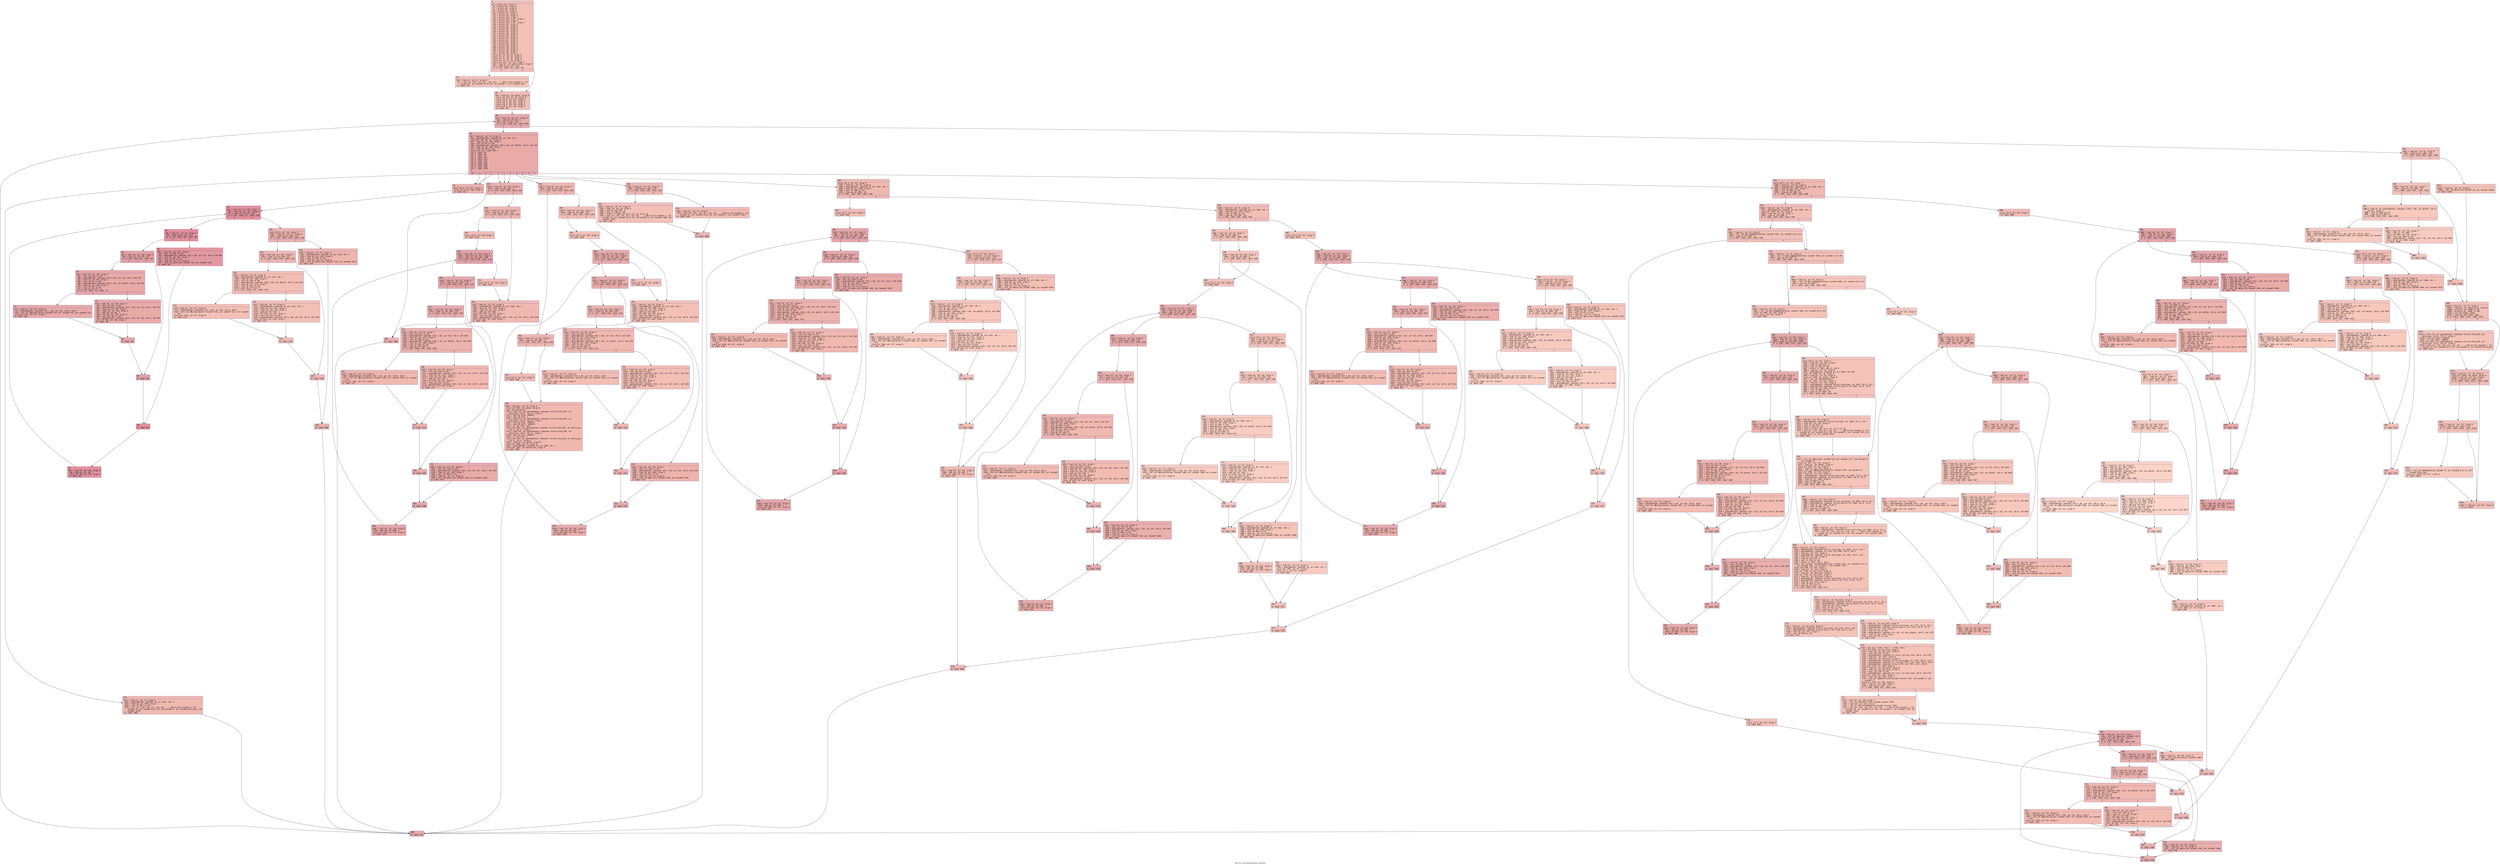 digraph "CFG for 'LexScanVerbatim' function" {
	label="CFG for 'LexScanVerbatim' function";

	Node0x600001217d90 [shape=record,color="#3d50c3ff", style=filled, fillcolor="#e5705870" fontname="Courier",label="{4:\l|  %5 = alloca ptr, align 8\l  %6 = alloca i32, align 4\l  %7 = alloca ptr, align 8\l  %8 = alloca i32, align 4\l  %9 = alloca ptr, align 8\l  %10 = alloca i32, align 4\l  %11 = alloca i32, align 4\l  %12 = alloca i32, align 4\l  %13 = alloca [512 x i8], align 1\l  %14 = alloca i32, align 4\l  %15 = alloca [512 x i8], align 1\l  %16 = alloca i32, align 4\l  %17 = alloca ptr, align 8\l  %18 = alloca i32, align 4\l  %19 = alloca i32, align 4\l  %20 = alloca i32, align 4\l  %21 = alloca i32, align 4\l  %22 = alloca i32, align 4\l  %23 = alloca i32, align 4\l  %24 = alloca ptr, align 8\l  %25 = alloca ptr, align 8\l  %26 = alloca ptr, align 8\l  %27 = alloca i32, align 4\l  %28 = alloca i16, align 2\l  %29 = alloca i32, align 4\l  %30 = alloca i32, align 4\l  %31 = alloca i32, align 4\l  %32 = alloca i32, align 4\l  store ptr %0, ptr %5, align 8\l  store i32 %1, ptr %6, align 4\l  store ptr %2, ptr %7, align 8\l  store i32 %3, ptr %8, align 4\l  store ptr null, ptr %17, align 8\l  %33 = load ptr, ptr @next_token, align 8\l  %34 = icmp ne ptr %33, null\l  br i1 %34, label %35, label %38\l|{<s0>T|<s1>F}}"];
	Node0x600001217d90:s0 -> Node0x600001217de0[tooltip="4 -> 35\nProbability 62.50%" ];
	Node0x600001217d90:s1 -> Node0x600001217e30[tooltip="4 -> 38\nProbability 37.50%" ];
	Node0x600001217de0 [shape=record,color="#3d50c3ff", style=filled, fillcolor="#e8765c70" fontname="Courier",label="{35:\l|  %36 = load ptr, ptr %7, align 8\l  %37 = call ptr (i32, i32, ptr, i32, ptr, ...) @Error(i32 noundef 2, i32\l... noundef 16, ptr noundef @.str.30, i32 noundef 1, ptr noundef %36)\l  br label %38\l}"];
	Node0x600001217de0 -> Node0x600001217e30[tooltip="35 -> 38\nProbability 100.00%" ];
	Node0x600001217e30 [shape=record,color="#3d50c3ff", style=filled, fillcolor="#e5705870" fontname="Courier",label="{38:\l|  %39 = load ptr, ptr @chpt, align 8\l  store ptr %39, ptr %9, align 8\l  store i32 0, ptr %10, align 4\l  store i32 0, ptr %11, align 4\l  store i32 1, ptr %12, align 4\l  store i32 0, ptr %14, align 4\l  store i32 0, ptr %16, align 4\l  br label %40\l}"];
	Node0x600001217e30 -> Node0x600001217e80[tooltip="38 -> 40\nProbability 100.00%" ];
	Node0x600001217e80 [shape=record,color="#3d50c3ff", style=filled, fillcolor="#cc403a70" fontname="Courier",label="{40:\l|  %41 = load i32, ptr %11, align 4\l  %42 = icmp ne i32 %41, 0\l  %43 = xor i1 %42, true\l  br i1 %43, label %44, label %981\l|{<s0>T|<s1>F}}"];
	Node0x600001217e80:s0 -> Node0x600001217ed0[tooltip="40 -> 44\nProbability 96.88%" ];
	Node0x600001217e80:s1 -> Node0x60000120c460[tooltip="40 -> 981\nProbability 3.12%" ];
	Node0x600001217ed0 [shape=record,color="#3d50c3ff", style=filled, fillcolor="#cc403a70" fontname="Courier",label="{44:\l|  %45 = load ptr, ptr %9, align 8\l  %46 = getelementptr inbounds i8, ptr %45, i32 1\l  store ptr %46, ptr %9, align 8\l  %47 = load i8, ptr %45, align 1\l  %48 = zext i8 %47 to i64\l  %49 = getelementptr inbounds [256 x i8], ptr @chtbl, i64 0, i64 %48\l  %50 = load i8, ptr %49, align 1\l  %51 = zext i8 %50 to i32\l  switch i32 %51, label %974 [\l    i32 3, label %52\l    i32 4, label %52\l    i32 2, label %52\l    i32 5, label %137\l    i32 7, label %137\l    i32 6, label %137\l    i32 8, label %201\l    i32 9, label %282\l    i32 0, label %296\l    i32 1, label %579\l  ]\l|{<s0>def|<s1>3|<s2>4|<s3>2|<s4>5|<s5>7|<s6>6|<s7>8|<s8>9|<s9>0|<s10>1}}"];
	Node0x600001217ed0:s0 -> Node0x60000120c3c0[tooltip="44 -> 974\nProbability 9.09%" ];
	Node0x600001217ed0:s1 -> Node0x600001217f20[tooltip="44 -> 52\nProbability 27.27%" ];
	Node0x600001217ed0:s2 -> Node0x600001217f20[tooltip="44 -> 52\nProbability 27.27%" ];
	Node0x600001217ed0:s3 -> Node0x600001217f20[tooltip="44 -> 52\nProbability 27.27%" ];
	Node0x600001217ed0:s4 -> Node0x6000012085f0[tooltip="44 -> 137\nProbability 27.27%" ];
	Node0x600001217ed0:s5 -> Node0x6000012085f0[tooltip="44 -> 137\nProbability 27.27%" ];
	Node0x600001217ed0:s6 -> Node0x6000012085f0[tooltip="44 -> 137\nProbability 27.27%" ];
	Node0x600001217ed0:s7 -> Node0x600001208b40[tooltip="44 -> 201\nProbability 9.09%" ];
	Node0x600001217ed0:s8 -> Node0x600001209130[tooltip="44 -> 282\nProbability 9.09%" ];
	Node0x600001217ed0:s9 -> Node0x600001209270[tooltip="44 -> 296\nProbability 9.09%" ];
	Node0x600001217ed0:s10 -> Node0x60000120a8a0[tooltip="44 -> 579\nProbability 9.09%" ];
	Node0x600001217f20 [shape=record,color="#3d50c3ff", style=filled, fillcolor="#d6524470" fontname="Courier",label="{52:\l|  store i32 0, ptr %12, align 4\l  store i32 0, ptr %18, align 4\l  br label %53\l}"];
	Node0x600001217f20 -> Node0x600001217f70[tooltip="52 -> 53\nProbability 100.00%" ];
	Node0x600001217f70 [shape=record,color="#b70d28ff", style=filled, fillcolor="#b70d2870" fontname="Courier",label="{53:\l|  %54 = load i32, ptr %18, align 4\l  %55 = load i32, ptr %14, align 4\l  %56 = icmp slt i32 %54, %55\l  br i1 %56, label %57, label %100\l|{<s0>T|<s1>F}}"];
	Node0x600001217f70:s0 -> Node0x600001208000[tooltip="53 -> 57\nProbability 96.88%" ];
	Node0x600001217f70:s1 -> Node0x600001208320[tooltip="53 -> 100\nProbability 3.12%" ];
	Node0x600001208000 [shape=record,color="#b70d28ff", style=filled, fillcolor="#b70d2870" fontname="Courier",label="{57:\l|  %58 = load ptr, ptr %5, align 8\l  %59 = icmp eq ptr %58, null\l  br i1 %59, label %60, label %88\l|{<s0>T|<s1>F}}"];
	Node0x600001208000:s0 -> Node0x600001208050[tooltip="57 -> 60\nProbability 37.50%" ];
	Node0x600001208000:s1 -> Node0x600001208230[tooltip="57 -> 88\nProbability 62.50%" ];
	Node0x600001208050 [shape=record,color="#3d50c3ff", style=filled, fillcolor="#c32e3170" fontname="Courier",label="{60:\l|  %61 = load i32, ptr %16, align 4\l  %62 = icmp slt i32 %61, 512\l  br i1 %62, label %63, label %87\l|{<s0>T|<s1>F}}"];
	Node0x600001208050:s0 -> Node0x6000012080a0[tooltip="60 -> 63\nProbability 50.00%" ];
	Node0x600001208050:s1 -> Node0x6000012081e0[tooltip="60 -> 87\nProbability 50.00%" ];
	Node0x6000012080a0 [shape=record,color="#3d50c3ff", style=filled, fillcolor="#ca3b3770" fontname="Courier",label="{63:\l|  %64 = load i32, ptr %18, align 4\l  %65 = sext i32 %64 to i64\l  %66 = getelementptr inbounds [512 x i8], ptr %13, i64 0, i64 %65\l  %67 = load i8, ptr %66, align 1\l  %68 = zext i8 %67 to i64\l  %69 = getelementptr inbounds [256 x i8], ptr @chtbl, i64 0, i64 %68\l  %70 = load i8, ptr %69, align 1\l  %71 = zext i8 %70 to i32\l  %72 = icmp eq i32 %71, 8\l  br i1 %72, label %73, label %77\l|{<s0>T|<s1>F}}"];
	Node0x6000012080a0:s0 -> Node0x6000012080f0[tooltip="63 -> 73\nProbability 50.00%" ];
	Node0x6000012080a0:s1 -> Node0x600001208140[tooltip="63 -> 77\nProbability 50.00%" ];
	Node0x6000012080f0 [shape=record,color="#3d50c3ff", style=filled, fillcolor="#cc403a70" fontname="Courier",label="{73:\l|  %74 = load ptr, ptr %17, align 8\l  %75 = getelementptr inbounds [512 x i8], ptr %15, i64 0, i64 0\l  %76 = call ptr @BuildLines(ptr noundef %74, ptr noundef %75, ptr noundef %16)\l  store ptr %76, ptr %17, align 8\l  br label %86\l}"];
	Node0x6000012080f0 -> Node0x600001208190[tooltip="73 -> 86\nProbability 100.00%" ];
	Node0x600001208140 [shape=record,color="#3d50c3ff", style=filled, fillcolor="#cc403a70" fontname="Courier",label="{77:\l|  %78 = load i32, ptr %18, align 4\l  %79 = sext i32 %78 to i64\l  %80 = getelementptr inbounds [512 x i8], ptr %13, i64 0, i64 %79\l  %81 = load i8, ptr %80, align 1\l  %82 = load i32, ptr %16, align 4\l  %83 = add nsw i32 %82, 1\l  store i32 %83, ptr %16, align 4\l  %84 = sext i32 %82 to i64\l  %85 = getelementptr inbounds [512 x i8], ptr %15, i64 0, i64 %84\l  store i8 %81, ptr %85, align 1\l  br label %86\l}"];
	Node0x600001208140 -> Node0x600001208190[tooltip="77 -> 86\nProbability 100.00%" ];
	Node0x600001208190 [shape=record,color="#3d50c3ff", style=filled, fillcolor="#ca3b3770" fontname="Courier",label="{86:\l|  br label %87\l}"];
	Node0x600001208190 -> Node0x6000012081e0[tooltip="86 -> 87\nProbability 100.00%" ];
	Node0x6000012081e0 [shape=record,color="#3d50c3ff", style=filled, fillcolor="#c32e3170" fontname="Courier",label="{87:\l|  br label %96\l}"];
	Node0x6000012081e0 -> Node0x600001208280[tooltip="87 -> 96\nProbability 100.00%" ];
	Node0x600001208230 [shape=record,color="#b70d28ff", style=filled, fillcolor="#bb1b2c70" fontname="Courier",label="{88:\l|  %89 = load i32, ptr %18, align 4\l  %90 = sext i32 %89 to i64\l  %91 = getelementptr inbounds [512 x i8], ptr %13, i64 0, i64 %90\l  %92 = load i8, ptr %91, align 1\l  %93 = zext i8 %92 to i32\l  %94 = load ptr, ptr %5, align 8\l  %95 = call i32 @putc(i32 noundef %93, ptr noundef %94)\l  br label %96\l}"];
	Node0x600001208230 -> Node0x600001208280[tooltip="88 -> 96\nProbability 100.00%" ];
	Node0x600001208280 [shape=record,color="#b70d28ff", style=filled, fillcolor="#b70d2870" fontname="Courier",label="{96:\l|  br label %97\l}"];
	Node0x600001208280 -> Node0x6000012082d0[tooltip="96 -> 97\nProbability 100.00%" ];
	Node0x6000012082d0 [shape=record,color="#b70d28ff", style=filled, fillcolor="#b70d2870" fontname="Courier",label="{97:\l|  %98 = load i32, ptr %18, align 4\l  %99 = add nsw i32 %98, 1\l  store i32 %99, ptr %18, align 4\l  br label %53\l}"];
	Node0x6000012082d0 -> Node0x600001217f70[tooltip="97 -> 53\nProbability 100.00%" ];
	Node0x600001208320 [shape=record,color="#3d50c3ff", style=filled, fillcolor="#d6524470" fontname="Courier",label="{100:\l|  store i32 0, ptr %14, align 4\l  %101 = load ptr, ptr %5, align 8\l  %102 = icmp eq ptr %101, null\l  br i1 %102, label %103, label %129\l|{<s0>T|<s1>F}}"];
	Node0x600001208320:s0 -> Node0x600001208370[tooltip="100 -> 103\nProbability 37.50%" ];
	Node0x600001208320:s1 -> Node0x600001208550[tooltip="100 -> 129\nProbability 62.50%" ];
	Node0x600001208370 [shape=record,color="#3d50c3ff", style=filled, fillcolor="#de614d70" fontname="Courier",label="{103:\l|  %104 = load i32, ptr %16, align 4\l  %105 = icmp slt i32 %104, 512\l  br i1 %105, label %106, label %128\l|{<s0>T|<s1>F}}"];
	Node0x600001208370:s0 -> Node0x6000012083c0[tooltip="103 -> 106\nProbability 50.00%" ];
	Node0x600001208370:s1 -> Node0x600001208500[tooltip="103 -> 128\nProbability 50.00%" ];
	Node0x6000012083c0 [shape=record,color="#3d50c3ff", style=filled, fillcolor="#e36c5570" fontname="Courier",label="{106:\l|  %107 = load ptr, ptr %9, align 8\l  %108 = getelementptr inbounds i8, ptr %107, i64 -1\l  %109 = load i8, ptr %108, align 1\l  %110 = zext i8 %109 to i64\l  %111 = getelementptr inbounds [256 x i8], ptr @chtbl, i64 0, i64 %110\l  %112 = load i8, ptr %111, align 1\l  %113 = zext i8 %112 to i32\l  %114 = icmp eq i32 %113, 8\l  br i1 %114, label %115, label %119\l|{<s0>T|<s1>F}}"];
	Node0x6000012083c0:s0 -> Node0x600001208410[tooltip="106 -> 115\nProbability 50.00%" ];
	Node0x6000012083c0:s1 -> Node0x600001208460[tooltip="106 -> 119\nProbability 50.00%" ];
	Node0x600001208410 [shape=record,color="#3d50c3ff", style=filled, fillcolor="#e5705870" fontname="Courier",label="{115:\l|  %116 = load ptr, ptr %17, align 8\l  %117 = getelementptr inbounds [512 x i8], ptr %15, i64 0, i64 0\l  %118 = call ptr @BuildLines(ptr noundef %116, ptr noundef %117, ptr noundef\l... %16)\l  store ptr %118, ptr %17, align 8\l  br label %127\l}"];
	Node0x600001208410 -> Node0x6000012084b0[tooltip="115 -> 127\nProbability 100.00%" ];
	Node0x600001208460 [shape=record,color="#3d50c3ff", style=filled, fillcolor="#e5705870" fontname="Courier",label="{119:\l|  %120 = load ptr, ptr %9, align 8\l  %121 = getelementptr inbounds i8, ptr %120, i64 -1\l  %122 = load i8, ptr %121, align 1\l  %123 = load i32, ptr %16, align 4\l  %124 = add nsw i32 %123, 1\l  store i32 %124, ptr %16, align 4\l  %125 = sext i32 %123 to i64\l  %126 = getelementptr inbounds [512 x i8], ptr %15, i64 0, i64 %125\l  store i8 %122, ptr %126, align 1\l  br label %127\l}"];
	Node0x600001208460 -> Node0x6000012084b0[tooltip="119 -> 127\nProbability 100.00%" ];
	Node0x6000012084b0 [shape=record,color="#3d50c3ff", style=filled, fillcolor="#e36c5570" fontname="Courier",label="{127:\l|  br label %128\l}"];
	Node0x6000012084b0 -> Node0x600001208500[tooltip="127 -> 128\nProbability 100.00%" ];
	Node0x600001208500 [shape=record,color="#3d50c3ff", style=filled, fillcolor="#de614d70" fontname="Courier",label="{128:\l|  br label %136\l}"];
	Node0x600001208500 -> Node0x6000012085a0[tooltip="128 -> 136\nProbability 100.00%" ];
	Node0x600001208550 [shape=record,color="#3d50c3ff", style=filled, fillcolor="#d8564670" fontname="Courier",label="{129:\l|  %130 = load ptr, ptr %9, align 8\l  %131 = getelementptr inbounds i8, ptr %130, i64 -1\l  %132 = load i8, ptr %131, align 1\l  %133 = zext i8 %132 to i32\l  %134 = load ptr, ptr %5, align 8\l  %135 = call i32 @putc(i32 noundef %133, ptr noundef %134)\l  br label %136\l}"];
	Node0x600001208550 -> Node0x6000012085a0[tooltip="129 -> 136\nProbability 100.00%" ];
	Node0x6000012085a0 [shape=record,color="#3d50c3ff", style=filled, fillcolor="#d6524470" fontname="Courier",label="{136:\l|  br label %980\l}"];
	Node0x6000012085a0 -> Node0x60000120c410[tooltip="136 -> 980\nProbability 100.00%" ];
	Node0x6000012085f0 [shape=record,color="#3d50c3ff", style=filled, fillcolor="#d6524470" fontname="Courier",label="{137:\l|  %138 = load i32, ptr %12, align 4\l  %139 = icmp ne i32 %138, 0\l  br i1 %139, label %200, label %140\l|{<s0>T|<s1>F}}"];
	Node0x6000012085f0:s0 -> Node0x600001208af0[tooltip="137 -> 200\nProbability 62.50%" ];
	Node0x6000012085f0:s1 -> Node0x600001208640[tooltip="137 -> 140\nProbability 37.50%" ];
	Node0x600001208640 [shape=record,color="#3d50c3ff", style=filled, fillcolor="#de614d70" fontname="Courier",label="{140:\l|  %141 = load i32, ptr %14, align 4\l  %142 = icmp eq i32 %141, 512\l  br i1 %142, label %143, label %192\l|{<s0>T|<s1>F}}"];
	Node0x600001208640:s0 -> Node0x600001208690[tooltip="140 -> 143\nProbability 50.00%" ];
	Node0x600001208640:s1 -> Node0x600001208aa0[tooltip="140 -> 192\nProbability 50.00%" ];
	Node0x600001208690 [shape=record,color="#3d50c3ff", style=filled, fillcolor="#e36c5570" fontname="Courier",label="{143:\l|  store i32 0, ptr %19, align 4\l  br label %144\l}"];
	Node0x600001208690 -> Node0x6000012086e0[tooltip="143 -> 144\nProbability 100.00%" ];
	Node0x6000012086e0 [shape=record,color="#3d50c3ff", style=filled, fillcolor="#c5333470" fontname="Courier",label="{144:\l|  %145 = load i32, ptr %19, align 4\l  %146 = load i32, ptr %14, align 4\l  %147 = icmp slt i32 %145, %146\l  br i1 %147, label %148, label %191\l|{<s0>T|<s1>F}}"];
	Node0x6000012086e0:s0 -> Node0x600001208730[tooltip="144 -> 148\nProbability 96.88%" ];
	Node0x6000012086e0:s1 -> Node0x600001208a50[tooltip="144 -> 191\nProbability 3.12%" ];
	Node0x600001208730 [shape=record,color="#3d50c3ff", style=filled, fillcolor="#ca3b3770" fontname="Courier",label="{148:\l|  %149 = load ptr, ptr %5, align 8\l  %150 = icmp eq ptr %149, null\l  br i1 %150, label %151, label %179\l|{<s0>T|<s1>F}}"];
	Node0x600001208730:s0 -> Node0x600001208780[tooltip="148 -> 151\nProbability 37.50%" ];
	Node0x600001208730:s1 -> Node0x600001208960[tooltip="148 -> 179\nProbability 62.50%" ];
	Node0x600001208780 [shape=record,color="#3d50c3ff", style=filled, fillcolor="#d0473d70" fontname="Courier",label="{151:\l|  %152 = load i32, ptr %16, align 4\l  %153 = icmp slt i32 %152, 512\l  br i1 %153, label %154, label %178\l|{<s0>T|<s1>F}}"];
	Node0x600001208780:s0 -> Node0x6000012087d0[tooltip="151 -> 154\nProbability 50.00%" ];
	Node0x600001208780:s1 -> Node0x600001208910[tooltip="151 -> 178\nProbability 50.00%" ];
	Node0x6000012087d0 [shape=record,color="#3d50c3ff", style=filled, fillcolor="#d6524470" fontname="Courier",label="{154:\l|  %155 = load i32, ptr %19, align 4\l  %156 = sext i32 %155 to i64\l  %157 = getelementptr inbounds [512 x i8], ptr %13, i64 0, i64 %156\l  %158 = load i8, ptr %157, align 1\l  %159 = zext i8 %158 to i64\l  %160 = getelementptr inbounds [256 x i8], ptr @chtbl, i64 0, i64 %159\l  %161 = load i8, ptr %160, align 1\l  %162 = zext i8 %161 to i32\l  %163 = icmp eq i32 %162, 8\l  br i1 %163, label %164, label %168\l|{<s0>T|<s1>F}}"];
	Node0x6000012087d0:s0 -> Node0x600001208820[tooltip="154 -> 164\nProbability 50.00%" ];
	Node0x6000012087d0:s1 -> Node0x600001208870[tooltip="154 -> 168\nProbability 50.00%" ];
	Node0x600001208820 [shape=record,color="#3d50c3ff", style=filled, fillcolor="#dc5d4a70" fontname="Courier",label="{164:\l|  %165 = load ptr, ptr %17, align 8\l  %166 = getelementptr inbounds [512 x i8], ptr %15, i64 0, i64 0\l  %167 = call ptr @BuildLines(ptr noundef %165, ptr noundef %166, ptr noundef\l... %16)\l  store ptr %167, ptr %17, align 8\l  br label %177\l}"];
	Node0x600001208820 -> Node0x6000012088c0[tooltip="164 -> 177\nProbability 100.00%" ];
	Node0x600001208870 [shape=record,color="#3d50c3ff", style=filled, fillcolor="#dc5d4a70" fontname="Courier",label="{168:\l|  %169 = load i32, ptr %19, align 4\l  %170 = sext i32 %169 to i64\l  %171 = getelementptr inbounds [512 x i8], ptr %13, i64 0, i64 %170\l  %172 = load i8, ptr %171, align 1\l  %173 = load i32, ptr %16, align 4\l  %174 = add nsw i32 %173, 1\l  store i32 %174, ptr %16, align 4\l  %175 = sext i32 %173 to i64\l  %176 = getelementptr inbounds [512 x i8], ptr %15, i64 0, i64 %175\l  store i8 %172, ptr %176, align 1\l  br label %177\l}"];
	Node0x600001208870 -> Node0x6000012088c0[tooltip="168 -> 177\nProbability 100.00%" ];
	Node0x6000012088c0 [shape=record,color="#3d50c3ff", style=filled, fillcolor="#d6524470" fontname="Courier",label="{177:\l|  br label %178\l}"];
	Node0x6000012088c0 -> Node0x600001208910[tooltip="177 -> 178\nProbability 100.00%" ];
	Node0x600001208910 [shape=record,color="#3d50c3ff", style=filled, fillcolor="#d0473d70" fontname="Courier",label="{178:\l|  br label %187\l}"];
	Node0x600001208910 -> Node0x6000012089b0[tooltip="178 -> 187\nProbability 100.00%" ];
	Node0x600001208960 [shape=record,color="#3d50c3ff", style=filled, fillcolor="#cc403a70" fontname="Courier",label="{179:\l|  %180 = load i32, ptr %19, align 4\l  %181 = sext i32 %180 to i64\l  %182 = getelementptr inbounds [512 x i8], ptr %13, i64 0, i64 %181\l  %183 = load i8, ptr %182, align 1\l  %184 = zext i8 %183 to i32\l  %185 = load ptr, ptr %5, align 8\l  %186 = call i32 @putc(i32 noundef %184, ptr noundef %185)\l  br label %187\l}"];
	Node0x600001208960 -> Node0x6000012089b0[tooltip="179 -> 187\nProbability 100.00%" ];
	Node0x6000012089b0 [shape=record,color="#3d50c3ff", style=filled, fillcolor="#ca3b3770" fontname="Courier",label="{187:\l|  br label %188\l}"];
	Node0x6000012089b0 -> Node0x600001208a00[tooltip="187 -> 188\nProbability 100.00%" ];
	Node0x600001208a00 [shape=record,color="#3d50c3ff", style=filled, fillcolor="#ca3b3770" fontname="Courier",label="{188:\l|  %189 = load i32, ptr %19, align 4\l  %190 = add nsw i32 %189, 1\l  store i32 %190, ptr %19, align 4\l  br label %144\l}"];
	Node0x600001208a00 -> Node0x6000012086e0[tooltip="188 -> 144\nProbability 100.00%" ];
	Node0x600001208a50 [shape=record,color="#3d50c3ff", style=filled, fillcolor="#e36c5570" fontname="Courier",label="{191:\l|  store i32 0, ptr %14, align 4\l  br label %192\l}"];
	Node0x600001208a50 -> Node0x600001208aa0[tooltip="191 -> 192\nProbability 100.00%" ];
	Node0x600001208aa0 [shape=record,color="#3d50c3ff", style=filled, fillcolor="#de614d70" fontname="Courier",label="{192:\l|  %193 = load ptr, ptr %9, align 8\l  %194 = getelementptr inbounds i8, ptr %193, i64 -1\l  %195 = load i8, ptr %194, align 1\l  %196 = load i32, ptr %14, align 4\l  %197 = add nsw i32 %196, 1\l  store i32 %197, ptr %14, align 4\l  %198 = sext i32 %196 to i64\l  %199 = getelementptr inbounds [512 x i8], ptr %13, i64 0, i64 %198\l  store i8 %195, ptr %199, align 1\l  br label %200\l}"];
	Node0x600001208aa0 -> Node0x600001208af0[tooltip="192 -> 200\nProbability 100.00%" ];
	Node0x600001208af0 [shape=record,color="#3d50c3ff", style=filled, fillcolor="#d6524470" fontname="Courier",label="{200:\l|  br label %980\l}"];
	Node0x600001208af0 -> Node0x60000120c410[tooltip="200 -> 980\nProbability 100.00%" ];
	Node0x600001208b40 [shape=record,color="#3d50c3ff", style=filled, fillcolor="#de614d70" fontname="Courier",label="{201:\l|  %202 = load i32, ptr %12, align 4\l  %203 = icmp ne i32 %202, 0\l  br i1 %203, label %264, label %204\l|{<s0>T|<s1>F}}"];
	Node0x600001208b40:s0 -> Node0x600001209040[tooltip="201 -> 264\nProbability 62.50%" ];
	Node0x600001208b40:s1 -> Node0x600001208b90[tooltip="201 -> 204\nProbability 37.50%" ];
	Node0x600001208b90 [shape=record,color="#3d50c3ff", style=filled, fillcolor="#e5705870" fontname="Courier",label="{204:\l|  %205 = load i32, ptr %14, align 4\l  %206 = icmp eq i32 %205, 512\l  br i1 %206, label %207, label %256\l|{<s0>T|<s1>F}}"];
	Node0x600001208b90:s0 -> Node0x600001208be0[tooltip="204 -> 207\nProbability 50.00%" ];
	Node0x600001208b90:s1 -> Node0x600001208ff0[tooltip="204 -> 256\nProbability 50.00%" ];
	Node0x600001208be0 [shape=record,color="#3d50c3ff", style=filled, fillcolor="#e8765c70" fontname="Courier",label="{207:\l|  store i32 0, ptr %20, align 4\l  br label %208\l}"];
	Node0x600001208be0 -> Node0x600001208c30[tooltip="207 -> 208\nProbability 100.00%" ];
	Node0x600001208c30 [shape=record,color="#3d50c3ff", style=filled, fillcolor="#d0473d70" fontname="Courier",label="{208:\l|  %209 = load i32, ptr %20, align 4\l  %210 = load i32, ptr %14, align 4\l  %211 = icmp slt i32 %209, %210\l  br i1 %211, label %212, label %255\l|{<s0>T|<s1>F}}"];
	Node0x600001208c30:s0 -> Node0x600001208c80[tooltip="208 -> 212\nProbability 96.88%" ];
	Node0x600001208c30:s1 -> Node0x600001208fa0[tooltip="208 -> 255\nProbability 3.12%" ];
	Node0x600001208c80 [shape=record,color="#3d50c3ff", style=filled, fillcolor="#d0473d70" fontname="Courier",label="{212:\l|  %213 = load ptr, ptr %5, align 8\l  %214 = icmp eq ptr %213, null\l  br i1 %214, label %215, label %243\l|{<s0>T|<s1>F}}"];
	Node0x600001208c80:s0 -> Node0x600001208cd0[tooltip="212 -> 215\nProbability 37.50%" ];
	Node0x600001208c80:s1 -> Node0x600001208eb0[tooltip="212 -> 243\nProbability 62.50%" ];
	Node0x600001208cd0 [shape=record,color="#3d50c3ff", style=filled, fillcolor="#d8564670" fontname="Courier",label="{215:\l|  %216 = load i32, ptr %16, align 4\l  %217 = icmp slt i32 %216, 512\l  br i1 %217, label %218, label %242\l|{<s0>T|<s1>F}}"];
	Node0x600001208cd0:s0 -> Node0x600001208d20[tooltip="215 -> 218\nProbability 50.00%" ];
	Node0x600001208cd0:s1 -> Node0x600001208e60[tooltip="215 -> 242\nProbability 50.00%" ];
	Node0x600001208d20 [shape=record,color="#3d50c3ff", style=filled, fillcolor="#de614d70" fontname="Courier",label="{218:\l|  %219 = load i32, ptr %20, align 4\l  %220 = sext i32 %219 to i64\l  %221 = getelementptr inbounds [512 x i8], ptr %13, i64 0, i64 %220\l  %222 = load i8, ptr %221, align 1\l  %223 = zext i8 %222 to i64\l  %224 = getelementptr inbounds [256 x i8], ptr @chtbl, i64 0, i64 %223\l  %225 = load i8, ptr %224, align 1\l  %226 = zext i8 %225 to i32\l  %227 = icmp eq i32 %226, 8\l  br i1 %227, label %228, label %232\l|{<s0>T|<s1>F}}"];
	Node0x600001208d20:s0 -> Node0x600001208d70[tooltip="218 -> 228\nProbability 50.00%" ];
	Node0x600001208d20:s1 -> Node0x600001208dc0[tooltip="218 -> 232\nProbability 50.00%" ];
	Node0x600001208d70 [shape=record,color="#3d50c3ff", style=filled, fillcolor="#e36c5570" fontname="Courier",label="{228:\l|  %229 = load ptr, ptr %17, align 8\l  %230 = getelementptr inbounds [512 x i8], ptr %15, i64 0, i64 0\l  %231 = call ptr @BuildLines(ptr noundef %229, ptr noundef %230, ptr noundef\l... %16)\l  store ptr %231, ptr %17, align 8\l  br label %241\l}"];
	Node0x600001208d70 -> Node0x600001208e10[tooltip="228 -> 241\nProbability 100.00%" ];
	Node0x600001208dc0 [shape=record,color="#3d50c3ff", style=filled, fillcolor="#e36c5570" fontname="Courier",label="{232:\l|  %233 = load i32, ptr %20, align 4\l  %234 = sext i32 %233 to i64\l  %235 = getelementptr inbounds [512 x i8], ptr %13, i64 0, i64 %234\l  %236 = load i8, ptr %235, align 1\l  %237 = load i32, ptr %16, align 4\l  %238 = add nsw i32 %237, 1\l  store i32 %238, ptr %16, align 4\l  %239 = sext i32 %237 to i64\l  %240 = getelementptr inbounds [512 x i8], ptr %15, i64 0, i64 %239\l  store i8 %236, ptr %240, align 1\l  br label %241\l}"];
	Node0x600001208dc0 -> Node0x600001208e10[tooltip="232 -> 241\nProbability 100.00%" ];
	Node0x600001208e10 [shape=record,color="#3d50c3ff", style=filled, fillcolor="#de614d70" fontname="Courier",label="{241:\l|  br label %242\l}"];
	Node0x600001208e10 -> Node0x600001208e60[tooltip="241 -> 242\nProbability 100.00%" ];
	Node0x600001208e60 [shape=record,color="#3d50c3ff", style=filled, fillcolor="#d8564670" fontname="Courier",label="{242:\l|  br label %251\l}"];
	Node0x600001208e60 -> Node0x600001208f00[tooltip="242 -> 251\nProbability 100.00%" ];
	Node0x600001208eb0 [shape=record,color="#3d50c3ff", style=filled, fillcolor="#d6524470" fontname="Courier",label="{243:\l|  %244 = load i32, ptr %20, align 4\l  %245 = sext i32 %244 to i64\l  %246 = getelementptr inbounds [512 x i8], ptr %13, i64 0, i64 %245\l  %247 = load i8, ptr %246, align 1\l  %248 = zext i8 %247 to i32\l  %249 = load ptr, ptr %5, align 8\l  %250 = call i32 @putc(i32 noundef %248, ptr noundef %249)\l  br label %251\l}"];
	Node0x600001208eb0 -> Node0x600001208f00[tooltip="243 -> 251\nProbability 100.00%" ];
	Node0x600001208f00 [shape=record,color="#3d50c3ff", style=filled, fillcolor="#d0473d70" fontname="Courier",label="{251:\l|  br label %252\l}"];
	Node0x600001208f00 -> Node0x600001208f50[tooltip="251 -> 252\nProbability 100.00%" ];
	Node0x600001208f50 [shape=record,color="#3d50c3ff", style=filled, fillcolor="#d0473d70" fontname="Courier",label="{252:\l|  %253 = load i32, ptr %20, align 4\l  %254 = add nsw i32 %253, 1\l  store i32 %254, ptr %20, align 4\l  br label %208\l}"];
	Node0x600001208f50 -> Node0x600001208c30[tooltip="252 -> 208\nProbability 100.00%" ];
	Node0x600001208fa0 [shape=record,color="#3d50c3ff", style=filled, fillcolor="#e8765c70" fontname="Courier",label="{255:\l|  store i32 0, ptr %14, align 4\l  br label %256\l}"];
	Node0x600001208fa0 -> Node0x600001208ff0[tooltip="255 -> 256\nProbability 100.00%" ];
	Node0x600001208ff0 [shape=record,color="#3d50c3ff", style=filled, fillcolor="#e5705870" fontname="Courier",label="{256:\l|  %257 = load ptr, ptr %9, align 8\l  %258 = getelementptr inbounds i8, ptr %257, i64 -1\l  %259 = load i8, ptr %258, align 1\l  %260 = load i32, ptr %14, align 4\l  %261 = add nsw i32 %260, 1\l  store i32 %261, ptr %14, align 4\l  %262 = sext i32 %260 to i64\l  %263 = getelementptr inbounds [512 x i8], ptr %13, i64 0, i64 %262\l  store i8 %259, ptr %263, align 1\l  br label %264\l}"];
	Node0x600001208ff0 -> Node0x600001209040[tooltip="256 -> 264\nProbability 100.00%" ];
	Node0x600001209040 [shape=record,color="#3d50c3ff", style=filled, fillcolor="#de614d70" fontname="Courier",label="{264:\l|  %265 = load i32, ptr %8, align 4\l  %266 = icmp ne i32 %265, 0\l  br i1 %266, label %267, label %268\l|{<s0>T|<s1>F}}"];
	Node0x600001209040:s0 -> Node0x600001209090[tooltip="264 -> 267\nProbability 62.50%" ];
	Node0x600001209040:s1 -> Node0x6000012090e0[tooltip="264 -> 268\nProbability 37.50%" ];
	Node0x600001209090 [shape=record,color="#3d50c3ff", style=filled, fillcolor="#e1675170" fontname="Courier",label="{267:\l|  store i32 0, ptr %12, align 4\l  br label %268\l}"];
	Node0x600001209090 -> Node0x6000012090e0[tooltip="267 -> 268\nProbability 100.00%" ];
	Node0x6000012090e0 [shape=record,color="#3d50c3ff", style=filled, fillcolor="#de614d70" fontname="Courier",label="{268:\l|  %269 = load ptr, ptr %9, align 8\l  store ptr %269, ptr @chpt, align 8\l  call void @srcnext()\l  %270 = load i32, ptr getelementptr inbounds (%struct.FILE_POS, ptr\l... @file_pos, i32 0, i32 3), align 4\l  %271 = and i32 %270, 1048575\l  %272 = add i32 %271, 1\l  %273 = load i32, ptr getelementptr inbounds (%struct.FILE_POS, ptr\l... @file_pos, i32 0, i32 3), align 4\l  %274 = and i32 %272, 1048575\l  %275 = and i32 %273, -1048576\l  %276 = or i32 %275, %274\l  store i32 %276, ptr getelementptr inbounds (%struct.FILE_POS, ptr @file_pos,\l... i32 0, i32 3), align 4\l  %277 = load i32, ptr getelementptr inbounds (%struct.FILE_POS, ptr\l... @file_pos, i32 0, i32 3), align 4\l  %278 = and i32 %277, 1048575\l  %279 = or i32 %278, 0\l  store i32 %279, ptr getelementptr inbounds (%struct.FILE_POS, ptr @file_pos,\l... i32 0, i32 3), align 4\l  %280 = load ptr, ptr @chpt, align 8\l  store ptr %280, ptr %9, align 8\l  %281 = getelementptr inbounds i8, ptr %280, i64 -1\l  store ptr %281, ptr @startline, align 8\l  br label %980\l}"];
	Node0x6000012090e0 -> Node0x60000120c410[tooltip="268 -> 980\nProbability 100.00%" ];
	Node0x600001209130 [shape=record,color="#3d50c3ff", style=filled, fillcolor="#de614d70" fontname="Courier",label="{282:\l|  %283 = load ptr, ptr %5, align 8\l  %284 = icmp eq ptr %283, null\l  br i1 %284, label %285, label %292\l|{<s0>T|<s1>F}}"];
	Node0x600001209130:s0 -> Node0x600001209180[tooltip="282 -> 285\nProbability 37.50%" ];
	Node0x600001209130:s1 -> Node0x6000012091d0[tooltip="282 -> 292\nProbability 62.50%" ];
	Node0x600001209180 [shape=record,color="#3d50c3ff", style=filled, fillcolor="#e5705870" fontname="Courier",label="{285:\l|  %286 = load ptr, ptr %7, align 8\l  %287 = load i32, ptr %8, align 4\l  %288 = icmp ne i32 %287, 0\l  %289 = zext i1 %288 to i64\l  %290 = select i1 %288, ptr @.str.32, ptr @.str.33\l  %291 = call ptr (i32, i32, ptr, i32, ptr, ...) @Error(i32 noundef 2, i32\l... noundef 22, ptr noundef @.str.31, i32 noundef 1, ptr noundef %286, ptr\l... noundef %290)\l  br label %295\l}"];
	Node0x600001209180 -> Node0x600001209220[tooltip="285 -> 295\nProbability 100.00%" ];
	Node0x6000012091d0 [shape=record,color="#3d50c3ff", style=filled, fillcolor="#e1675170" fontname="Courier",label="{292:\l|  %293 = load ptr, ptr %7, align 8\l  %294 = call ptr (i32, i32, ptr, i32, ptr, ...) @Error(i32 noundef 2, i32\l... noundef 17, ptr noundef @.str.34, i32 noundef 1, ptr noundef %293)\l  br label %295\l}"];
	Node0x6000012091d0 -> Node0x600001209220[tooltip="292 -> 295\nProbability 100.00%" ];
	Node0x600001209220 [shape=record,color="#3d50c3ff", style=filled, fillcolor="#de614d70" fontname="Courier",label="{295:\l|  br label %980\l}"];
	Node0x600001209220 -> Node0x60000120c410[tooltip="295 -> 980\nProbability 100.00%" ];
	Node0x600001209270 [shape=record,color="#3d50c3ff", style=filled, fillcolor="#de614d70" fontname="Courier",label="{296:\l|  store i32 0, ptr %12, align 4\l  %297 = load ptr, ptr %9, align 8\l  %298 = getelementptr inbounds i8, ptr %297, i64 -1\l  %299 = load i8, ptr %298, align 1\l  %300 = zext i8 %299 to i32\l  %301 = icmp eq i32 %300, 123\l  br i1 %301, label %302, label %389\l|{<s0>T|<s1>F}}"];
	Node0x600001209270:s0 -> Node0x6000012092c0[tooltip="296 -> 302\nProbability 50.00%" ];
	Node0x600001209270:s1 -> Node0x600001209950[tooltip="296 -> 389\nProbability 50.00%" ];
	Node0x6000012092c0 [shape=record,color="#3d50c3ff", style=filled, fillcolor="#e36c5570" fontname="Courier",label="{302:\l|  store i32 0, ptr %21, align 4\l  br label %303\l}"];
	Node0x6000012092c0 -> Node0x600001209310[tooltip="302 -> 303\nProbability 100.00%" ];
	Node0x600001209310 [shape=record,color="#3d50c3ff", style=filled, fillcolor="#ca3b3770" fontname="Courier",label="{303:\l|  %304 = load i32, ptr %21, align 4\l  %305 = load i32, ptr %14, align 4\l  %306 = icmp slt i32 %304, %305\l  br i1 %306, label %307, label %350\l|{<s0>T|<s1>F}}"];
	Node0x600001209310:s0 -> Node0x600001209360[tooltip="303 -> 307\nProbability 96.88%" ];
	Node0x600001209310:s1 -> Node0x600001209680[tooltip="303 -> 350\nProbability 3.12%" ];
	Node0x600001209360 [shape=record,color="#3d50c3ff", style=filled, fillcolor="#ca3b3770" fontname="Courier",label="{307:\l|  %308 = load ptr, ptr %5, align 8\l  %309 = icmp eq ptr %308, null\l  br i1 %309, label %310, label %338\l|{<s0>T|<s1>F}}"];
	Node0x600001209360:s0 -> Node0x6000012093b0[tooltip="307 -> 310\nProbability 37.50%" ];
	Node0x600001209360:s1 -> Node0x600001209590[tooltip="307 -> 338\nProbability 62.50%" ];
	Node0x6000012093b0 [shape=record,color="#3d50c3ff", style=filled, fillcolor="#d0473d70" fontname="Courier",label="{310:\l|  %311 = load i32, ptr %16, align 4\l  %312 = icmp slt i32 %311, 512\l  br i1 %312, label %313, label %337\l|{<s0>T|<s1>F}}"];
	Node0x6000012093b0:s0 -> Node0x600001209400[tooltip="310 -> 313\nProbability 50.00%" ];
	Node0x6000012093b0:s1 -> Node0x600001209540[tooltip="310 -> 337\nProbability 50.00%" ];
	Node0x600001209400 [shape=record,color="#3d50c3ff", style=filled, fillcolor="#d6524470" fontname="Courier",label="{313:\l|  %314 = load i32, ptr %21, align 4\l  %315 = sext i32 %314 to i64\l  %316 = getelementptr inbounds [512 x i8], ptr %13, i64 0, i64 %315\l  %317 = load i8, ptr %316, align 1\l  %318 = zext i8 %317 to i64\l  %319 = getelementptr inbounds [256 x i8], ptr @chtbl, i64 0, i64 %318\l  %320 = load i8, ptr %319, align 1\l  %321 = zext i8 %320 to i32\l  %322 = icmp eq i32 %321, 8\l  br i1 %322, label %323, label %327\l|{<s0>T|<s1>F}}"];
	Node0x600001209400:s0 -> Node0x600001209450[tooltip="313 -> 323\nProbability 50.00%" ];
	Node0x600001209400:s1 -> Node0x6000012094a0[tooltip="313 -> 327\nProbability 50.00%" ];
	Node0x600001209450 [shape=record,color="#3d50c3ff", style=filled, fillcolor="#dc5d4a70" fontname="Courier",label="{323:\l|  %324 = load ptr, ptr %17, align 8\l  %325 = getelementptr inbounds [512 x i8], ptr %15, i64 0, i64 0\l  %326 = call ptr @BuildLines(ptr noundef %324, ptr noundef %325, ptr noundef\l... %16)\l  store ptr %326, ptr %17, align 8\l  br label %336\l}"];
	Node0x600001209450 -> Node0x6000012094f0[tooltip="323 -> 336\nProbability 100.00%" ];
	Node0x6000012094a0 [shape=record,color="#3d50c3ff", style=filled, fillcolor="#dc5d4a70" fontname="Courier",label="{327:\l|  %328 = load i32, ptr %21, align 4\l  %329 = sext i32 %328 to i64\l  %330 = getelementptr inbounds [512 x i8], ptr %13, i64 0, i64 %329\l  %331 = load i8, ptr %330, align 1\l  %332 = load i32, ptr %16, align 4\l  %333 = add nsw i32 %332, 1\l  store i32 %333, ptr %16, align 4\l  %334 = sext i32 %332 to i64\l  %335 = getelementptr inbounds [512 x i8], ptr %15, i64 0, i64 %334\l  store i8 %331, ptr %335, align 1\l  br label %336\l}"];
	Node0x6000012094a0 -> Node0x6000012094f0[tooltip="327 -> 336\nProbability 100.00%" ];
	Node0x6000012094f0 [shape=record,color="#3d50c3ff", style=filled, fillcolor="#d6524470" fontname="Courier",label="{336:\l|  br label %337\l}"];
	Node0x6000012094f0 -> Node0x600001209540[tooltip="336 -> 337\nProbability 100.00%" ];
	Node0x600001209540 [shape=record,color="#3d50c3ff", style=filled, fillcolor="#d0473d70" fontname="Courier",label="{337:\l|  br label %346\l}"];
	Node0x600001209540 -> Node0x6000012095e0[tooltip="337 -> 346\nProbability 100.00%" ];
	Node0x600001209590 [shape=record,color="#3d50c3ff", style=filled, fillcolor="#cc403a70" fontname="Courier",label="{338:\l|  %339 = load i32, ptr %21, align 4\l  %340 = sext i32 %339 to i64\l  %341 = getelementptr inbounds [512 x i8], ptr %13, i64 0, i64 %340\l  %342 = load i8, ptr %341, align 1\l  %343 = zext i8 %342 to i32\l  %344 = load ptr, ptr %5, align 8\l  %345 = call i32 @putc(i32 noundef %343, ptr noundef %344)\l  br label %346\l}"];
	Node0x600001209590 -> Node0x6000012095e0[tooltip="338 -> 346\nProbability 100.00%" ];
	Node0x6000012095e0 [shape=record,color="#3d50c3ff", style=filled, fillcolor="#ca3b3770" fontname="Courier",label="{346:\l|  br label %347\l}"];
	Node0x6000012095e0 -> Node0x600001209630[tooltip="346 -> 347\nProbability 100.00%" ];
	Node0x600001209630 [shape=record,color="#3d50c3ff", style=filled, fillcolor="#ca3b3770" fontname="Courier",label="{347:\l|  %348 = load i32, ptr %21, align 4\l  %349 = add nsw i32 %348, 1\l  store i32 %349, ptr %21, align 4\l  br label %303\l}"];
	Node0x600001209630 -> Node0x600001209310[tooltip="347 -> 303\nProbability 100.00%" ];
	Node0x600001209680 [shape=record,color="#3d50c3ff", style=filled, fillcolor="#e36c5570" fontname="Courier",label="{350:\l|  store i32 0, ptr %14, align 4\l  %351 = load ptr, ptr %5, align 8\l  %352 = icmp eq ptr %351, null\l  br i1 %352, label %353, label %379\l|{<s0>T|<s1>F}}"];
	Node0x600001209680:s0 -> Node0x6000012096d0[tooltip="350 -> 353\nProbability 37.50%" ];
	Node0x600001209680:s1 -> Node0x6000012098b0[tooltip="350 -> 379\nProbability 62.50%" ];
	Node0x6000012096d0 [shape=record,color="#3d50c3ff", style=filled, fillcolor="#e8765c70" fontname="Courier",label="{353:\l|  %354 = load i32, ptr %16, align 4\l  %355 = icmp slt i32 %354, 512\l  br i1 %355, label %356, label %378\l|{<s0>T|<s1>F}}"];
	Node0x6000012096d0:s0 -> Node0x600001209720[tooltip="353 -> 356\nProbability 50.00%" ];
	Node0x6000012096d0:s1 -> Node0x600001209860[tooltip="353 -> 378\nProbability 50.00%" ];
	Node0x600001209720 [shape=record,color="#3d50c3ff", style=filled, fillcolor="#ec7f6370" fontname="Courier",label="{356:\l|  %357 = load ptr, ptr %9, align 8\l  %358 = getelementptr inbounds i8, ptr %357, i64 -1\l  %359 = load i8, ptr %358, align 1\l  %360 = zext i8 %359 to i64\l  %361 = getelementptr inbounds [256 x i8], ptr @chtbl, i64 0, i64 %360\l  %362 = load i8, ptr %361, align 1\l  %363 = zext i8 %362 to i32\l  %364 = icmp eq i32 %363, 8\l  br i1 %364, label %365, label %369\l|{<s0>T|<s1>F}}"];
	Node0x600001209720:s0 -> Node0x600001209770[tooltip="356 -> 365\nProbability 50.00%" ];
	Node0x600001209720:s1 -> Node0x6000012097c0[tooltip="356 -> 369\nProbability 50.00%" ];
	Node0x600001209770 [shape=record,color="#3d50c3ff", style=filled, fillcolor="#ef886b70" fontname="Courier",label="{365:\l|  %366 = load ptr, ptr %17, align 8\l  %367 = getelementptr inbounds [512 x i8], ptr %15, i64 0, i64 0\l  %368 = call ptr @BuildLines(ptr noundef %366, ptr noundef %367, ptr noundef\l... %16)\l  store ptr %368, ptr %17, align 8\l  br label %377\l}"];
	Node0x600001209770 -> Node0x600001209810[tooltip="365 -> 377\nProbability 100.00%" ];
	Node0x6000012097c0 [shape=record,color="#3d50c3ff", style=filled, fillcolor="#ef886b70" fontname="Courier",label="{369:\l|  %370 = load ptr, ptr %9, align 8\l  %371 = getelementptr inbounds i8, ptr %370, i64 -1\l  %372 = load i8, ptr %371, align 1\l  %373 = load i32, ptr %16, align 4\l  %374 = add nsw i32 %373, 1\l  store i32 %374, ptr %16, align 4\l  %375 = sext i32 %373 to i64\l  %376 = getelementptr inbounds [512 x i8], ptr %15, i64 0, i64 %375\l  store i8 %372, ptr %376, align 1\l  br label %377\l}"];
	Node0x6000012097c0 -> Node0x600001209810[tooltip="369 -> 377\nProbability 100.00%" ];
	Node0x600001209810 [shape=record,color="#3d50c3ff", style=filled, fillcolor="#ec7f6370" fontname="Courier",label="{377:\l|  br label %378\l}"];
	Node0x600001209810 -> Node0x600001209860[tooltip="377 -> 378\nProbability 100.00%" ];
	Node0x600001209860 [shape=record,color="#3d50c3ff", style=filled, fillcolor="#e8765c70" fontname="Courier",label="{378:\l|  br label %386\l}"];
	Node0x600001209860 -> Node0x600001209900[tooltip="378 -> 386\nProbability 100.00%" ];
	Node0x6000012098b0 [shape=record,color="#3d50c3ff", style=filled, fillcolor="#e5705870" fontname="Courier",label="{379:\l|  %380 = load ptr, ptr %9, align 8\l  %381 = getelementptr inbounds i8, ptr %380, i64 -1\l  %382 = load i8, ptr %381, align 1\l  %383 = zext i8 %382 to i32\l  %384 = load ptr, ptr %5, align 8\l  %385 = call i32 @putc(i32 noundef %383, ptr noundef %384)\l  br label %386\l}"];
	Node0x6000012098b0 -> Node0x600001209900[tooltip="379 -> 386\nProbability 100.00%" ];
	Node0x600001209900 [shape=record,color="#3d50c3ff", style=filled, fillcolor="#e36c5570" fontname="Courier",label="{386:\l|  %387 = load i32, ptr %10, align 4\l  %388 = add nsw i32 %387, 1\l  store i32 %388, ptr %10, align 4\l  br label %578\l}"];
	Node0x600001209900 -> Node0x60000120a850[tooltip="386 -> 578\nProbability 100.00%" ];
	Node0x600001209950 [shape=record,color="#3d50c3ff", style=filled, fillcolor="#e36c5570" fontname="Courier",label="{389:\l|  %390 = load ptr, ptr %9, align 8\l  %391 = getelementptr inbounds i8, ptr %390, i64 -1\l  %392 = load i8, ptr %391, align 1\l  %393 = zext i8 %392 to i32\l  %394 = icmp eq i32 %393, 125\l  br i1 %394, label %395, label %492\l|{<s0>T|<s1>F}}"];
	Node0x600001209950:s0 -> Node0x6000012099a0[tooltip="389 -> 395\nProbability 50.00%" ];
	Node0x600001209950:s1 -> Node0x60000120a170[tooltip="389 -> 492\nProbability 50.00%" ];
	Node0x6000012099a0 [shape=record,color="#3d50c3ff", style=filled, fillcolor="#e8765c70" fontname="Courier",label="{395:\l|  %396 = load i32, ptr %6, align 4\l  %397 = icmp ne i32 %396, 0\l  br i1 %397, label %404, label %398\l|{<s0>T|<s1>F}}"];
	Node0x6000012099a0:s0 -> Node0x600001209a90[tooltip="395 -> 404\nProbability 62.50%" ];
	Node0x6000012099a0:s1 -> Node0x6000012099f0[tooltip="395 -> 398\nProbability 37.50%" ];
	Node0x6000012099f0 [shape=record,color="#3d50c3ff", style=filled, fillcolor="#ec7f6370" fontname="Courier",label="{398:\l|  %399 = load i32, ptr %10, align 4\l  %400 = icmp eq i32 %399, 0\l  br i1 %400, label %401, label %404\l|{<s0>T|<s1>F}}"];
	Node0x6000012099f0:s0 -> Node0x600001209a40[tooltip="398 -> 401\nProbability 37.50%" ];
	Node0x6000012099f0:s1 -> Node0x600001209a90[tooltip="398 -> 404\nProbability 62.50%" ];
	Node0x600001209a40 [shape=record,color="#3d50c3ff", style=filled, fillcolor="#f08b6e70" fontname="Courier",label="{401:\l|  %402 = load ptr, ptr %9, align 8\l  %403 = getelementptr inbounds i8, ptr %402, i32 -1\l  store ptr %403, ptr %9, align 8\l  store i32 1, ptr %11, align 4\l  br label %491\l}"];
	Node0x600001209a40 -> Node0x60000120a120[tooltip="401 -> 491\nProbability 100.00%" ];
	Node0x600001209a90 [shape=record,color="#3d50c3ff", style=filled, fillcolor="#e8765c70" fontname="Courier",label="{404:\l|  store i32 0, ptr %22, align 4\l  br label %405\l}"];
	Node0x600001209a90 -> Node0x600001209ae0[tooltip="404 -> 405\nProbability 100.00%" ];
	Node0x600001209ae0 [shape=record,color="#3d50c3ff", style=filled, fillcolor="#d0473d70" fontname="Courier",label="{405:\l|  %406 = load i32, ptr %22, align 4\l  %407 = load i32, ptr %14, align 4\l  %408 = icmp slt i32 %406, %407\l  br i1 %408, label %409, label %452\l|{<s0>T|<s1>F}}"];
	Node0x600001209ae0:s0 -> Node0x600001209b30[tooltip="405 -> 409\nProbability 96.88%" ];
	Node0x600001209ae0:s1 -> Node0x600001209e50[tooltip="405 -> 452\nProbability 3.12%" ];
	Node0x600001209b30 [shape=record,color="#3d50c3ff", style=filled, fillcolor="#d0473d70" fontname="Courier",label="{409:\l|  %410 = load ptr, ptr %5, align 8\l  %411 = icmp eq ptr %410, null\l  br i1 %411, label %412, label %440\l|{<s0>T|<s1>F}}"];
	Node0x600001209b30:s0 -> Node0x600001209b80[tooltip="409 -> 412\nProbability 37.50%" ];
	Node0x600001209b30:s1 -> Node0x600001209d60[tooltip="409 -> 440\nProbability 62.50%" ];
	Node0x600001209b80 [shape=record,color="#3d50c3ff", style=filled, fillcolor="#d8564670" fontname="Courier",label="{412:\l|  %413 = load i32, ptr %16, align 4\l  %414 = icmp slt i32 %413, 512\l  br i1 %414, label %415, label %439\l|{<s0>T|<s1>F}}"];
	Node0x600001209b80:s0 -> Node0x600001209bd0[tooltip="412 -> 415\nProbability 50.00%" ];
	Node0x600001209b80:s1 -> Node0x600001209d10[tooltip="412 -> 439\nProbability 50.00%" ];
	Node0x600001209bd0 [shape=record,color="#3d50c3ff", style=filled, fillcolor="#dc5d4a70" fontname="Courier",label="{415:\l|  %416 = load i32, ptr %22, align 4\l  %417 = sext i32 %416 to i64\l  %418 = getelementptr inbounds [512 x i8], ptr %13, i64 0, i64 %417\l  %419 = load i8, ptr %418, align 1\l  %420 = zext i8 %419 to i64\l  %421 = getelementptr inbounds [256 x i8], ptr @chtbl, i64 0, i64 %420\l  %422 = load i8, ptr %421, align 1\l  %423 = zext i8 %422 to i32\l  %424 = icmp eq i32 %423, 8\l  br i1 %424, label %425, label %429\l|{<s0>T|<s1>F}}"];
	Node0x600001209bd0:s0 -> Node0x600001209c20[tooltip="415 -> 425\nProbability 50.00%" ];
	Node0x600001209bd0:s1 -> Node0x600001209c70[tooltip="415 -> 429\nProbability 50.00%" ];
	Node0x600001209c20 [shape=record,color="#3d50c3ff", style=filled, fillcolor="#e1675170" fontname="Courier",label="{425:\l|  %426 = load ptr, ptr %17, align 8\l  %427 = getelementptr inbounds [512 x i8], ptr %15, i64 0, i64 0\l  %428 = call ptr @BuildLines(ptr noundef %426, ptr noundef %427, ptr noundef\l... %16)\l  store ptr %428, ptr %17, align 8\l  br label %438\l}"];
	Node0x600001209c20 -> Node0x600001209cc0[tooltip="425 -> 438\nProbability 100.00%" ];
	Node0x600001209c70 [shape=record,color="#3d50c3ff", style=filled, fillcolor="#e1675170" fontname="Courier",label="{429:\l|  %430 = load i32, ptr %22, align 4\l  %431 = sext i32 %430 to i64\l  %432 = getelementptr inbounds [512 x i8], ptr %13, i64 0, i64 %431\l  %433 = load i8, ptr %432, align 1\l  %434 = load i32, ptr %16, align 4\l  %435 = add nsw i32 %434, 1\l  store i32 %435, ptr %16, align 4\l  %436 = sext i32 %434 to i64\l  %437 = getelementptr inbounds [512 x i8], ptr %15, i64 0, i64 %436\l  store i8 %433, ptr %437, align 1\l  br label %438\l}"];
	Node0x600001209c70 -> Node0x600001209cc0[tooltip="429 -> 438\nProbability 100.00%" ];
	Node0x600001209cc0 [shape=record,color="#3d50c3ff", style=filled, fillcolor="#dc5d4a70" fontname="Courier",label="{438:\l|  br label %439\l}"];
	Node0x600001209cc0 -> Node0x600001209d10[tooltip="438 -> 439\nProbability 100.00%" ];
	Node0x600001209d10 [shape=record,color="#3d50c3ff", style=filled, fillcolor="#d8564670" fontname="Courier",label="{439:\l|  br label %448\l}"];
	Node0x600001209d10 -> Node0x600001209db0[tooltip="439 -> 448\nProbability 100.00%" ];
	Node0x600001209d60 [shape=record,color="#3d50c3ff", style=filled, fillcolor="#d24b4070" fontname="Courier",label="{440:\l|  %441 = load i32, ptr %22, align 4\l  %442 = sext i32 %441 to i64\l  %443 = getelementptr inbounds [512 x i8], ptr %13, i64 0, i64 %442\l  %444 = load i8, ptr %443, align 1\l  %445 = zext i8 %444 to i32\l  %446 = load ptr, ptr %5, align 8\l  %447 = call i32 @putc(i32 noundef %445, ptr noundef %446)\l  br label %448\l}"];
	Node0x600001209d60 -> Node0x600001209db0[tooltip="440 -> 448\nProbability 100.00%" ];
	Node0x600001209db0 [shape=record,color="#3d50c3ff", style=filled, fillcolor="#d0473d70" fontname="Courier",label="{448:\l|  br label %449\l}"];
	Node0x600001209db0 -> Node0x600001209e00[tooltip="448 -> 449\nProbability 100.00%" ];
	Node0x600001209e00 [shape=record,color="#3d50c3ff", style=filled, fillcolor="#d0473d70" fontname="Courier",label="{449:\l|  %450 = load i32, ptr %22, align 4\l  %451 = add nsw i32 %450, 1\l  store i32 %451, ptr %22, align 4\l  br label %405\l}"];
	Node0x600001209e00 -> Node0x600001209ae0[tooltip="449 -> 405\nProbability 100.00%" ];
	Node0x600001209e50 [shape=record,color="#3d50c3ff", style=filled, fillcolor="#e8765c70" fontname="Courier",label="{452:\l|  store i32 0, ptr %14, align 4\l  %453 = load ptr, ptr %5, align 8\l  %454 = icmp eq ptr %453, null\l  br i1 %454, label %455, label %481\l|{<s0>T|<s1>F}}"];
	Node0x600001209e50:s0 -> Node0x600001209ea0[tooltip="452 -> 455\nProbability 37.50%" ];
	Node0x600001209e50:s1 -> Node0x60000120a080[tooltip="452 -> 481\nProbability 62.50%" ];
	Node0x600001209ea0 [shape=record,color="#3d50c3ff", style=filled, fillcolor="#ed836670" fontname="Courier",label="{455:\l|  %456 = load i32, ptr %16, align 4\l  %457 = icmp slt i32 %456, 512\l  br i1 %457, label %458, label %480\l|{<s0>T|<s1>F}}"];
	Node0x600001209ea0:s0 -> Node0x600001209ef0[tooltip="455 -> 458\nProbability 50.00%" ];
	Node0x600001209ea0:s1 -> Node0x60000120a030[tooltip="455 -> 480\nProbability 50.00%" ];
	Node0x600001209ef0 [shape=record,color="#3d50c3ff", style=filled, fillcolor="#f08b6e70" fontname="Courier",label="{458:\l|  %459 = load ptr, ptr %9, align 8\l  %460 = getelementptr inbounds i8, ptr %459, i64 -1\l  %461 = load i8, ptr %460, align 1\l  %462 = zext i8 %461 to i64\l  %463 = getelementptr inbounds [256 x i8], ptr @chtbl, i64 0, i64 %462\l  %464 = load i8, ptr %463, align 1\l  %465 = zext i8 %464 to i32\l  %466 = icmp eq i32 %465, 8\l  br i1 %466, label %467, label %471\l|{<s0>T|<s1>F}}"];
	Node0x600001209ef0:s0 -> Node0x600001209f40[tooltip="458 -> 467\nProbability 50.00%" ];
	Node0x600001209ef0:s1 -> Node0x600001209f90[tooltip="458 -> 471\nProbability 50.00%" ];
	Node0x600001209f40 [shape=record,color="#3d50c3ff", style=filled, fillcolor="#f2907270" fontname="Courier",label="{467:\l|  %468 = load ptr, ptr %17, align 8\l  %469 = getelementptr inbounds [512 x i8], ptr %15, i64 0, i64 0\l  %470 = call ptr @BuildLines(ptr noundef %468, ptr noundef %469, ptr noundef\l... %16)\l  store ptr %470, ptr %17, align 8\l  br label %479\l}"];
	Node0x600001209f40 -> Node0x600001209fe0[tooltip="467 -> 479\nProbability 100.00%" ];
	Node0x600001209f90 [shape=record,color="#3d50c3ff", style=filled, fillcolor="#f2907270" fontname="Courier",label="{471:\l|  %472 = load ptr, ptr %9, align 8\l  %473 = getelementptr inbounds i8, ptr %472, i64 -1\l  %474 = load i8, ptr %473, align 1\l  %475 = load i32, ptr %16, align 4\l  %476 = add nsw i32 %475, 1\l  store i32 %476, ptr %16, align 4\l  %477 = sext i32 %475 to i64\l  %478 = getelementptr inbounds [512 x i8], ptr %15, i64 0, i64 %477\l  store i8 %474, ptr %478, align 1\l  br label %479\l}"];
	Node0x600001209f90 -> Node0x600001209fe0[tooltip="471 -> 479\nProbability 100.00%" ];
	Node0x600001209fe0 [shape=record,color="#3d50c3ff", style=filled, fillcolor="#f08b6e70" fontname="Courier",label="{479:\l|  br label %480\l}"];
	Node0x600001209fe0 -> Node0x60000120a030[tooltip="479 -> 480\nProbability 100.00%" ];
	Node0x60000120a030 [shape=record,color="#3d50c3ff", style=filled, fillcolor="#ed836670" fontname="Courier",label="{480:\l|  br label %488\l}"];
	Node0x60000120a030 -> Node0x60000120a0d0[tooltip="480 -> 488\nProbability 100.00%" ];
	Node0x60000120a080 [shape=record,color="#3d50c3ff", style=filled, fillcolor="#e97a5f70" fontname="Courier",label="{481:\l|  %482 = load ptr, ptr %9, align 8\l  %483 = getelementptr inbounds i8, ptr %482, i64 -1\l  %484 = load i8, ptr %483, align 1\l  %485 = zext i8 %484 to i32\l  %486 = load ptr, ptr %5, align 8\l  %487 = call i32 @putc(i32 noundef %485, ptr noundef %486)\l  br label %488\l}"];
	Node0x60000120a080 -> Node0x60000120a0d0[tooltip="481 -> 488\nProbability 100.00%" ];
	Node0x60000120a0d0 [shape=record,color="#3d50c3ff", style=filled, fillcolor="#e8765c70" fontname="Courier",label="{488:\l|  %489 = load i32, ptr %10, align 4\l  %490 = add nsw i32 %489, -1\l  store i32 %490, ptr %10, align 4\l  br label %491\l}"];
	Node0x60000120a0d0 -> Node0x60000120a120[tooltip="488 -> 491\nProbability 100.00%" ];
	Node0x60000120a120 [shape=record,color="#3d50c3ff", style=filled, fillcolor="#e8765c70" fontname="Courier",label="{491:\l|  br label %577\l}"];
	Node0x60000120a120 -> Node0x60000120a800[tooltip="491 -> 577\nProbability 100.00%" ];
	Node0x60000120a170 [shape=record,color="#3d50c3ff", style=filled, fillcolor="#e8765c70" fontname="Courier",label="{492:\l|  store i32 0, ptr %23, align 4\l  br label %493\l}"];
	Node0x60000120a170 -> Node0x60000120a1c0[tooltip="492 -> 493\nProbability 100.00%" ];
	Node0x60000120a1c0 [shape=record,color="#3d50c3ff", style=filled, fillcolor="#d0473d70" fontname="Courier",label="{493:\l|  %494 = load i32, ptr %23, align 4\l  %495 = load i32, ptr %14, align 4\l  %496 = icmp slt i32 %494, %495\l  br i1 %496, label %497, label %540\l|{<s0>T|<s1>F}}"];
	Node0x60000120a1c0:s0 -> Node0x60000120a210[tooltip="493 -> 497\nProbability 96.88%" ];
	Node0x60000120a1c0:s1 -> Node0x60000120a530[tooltip="493 -> 540\nProbability 3.12%" ];
	Node0x60000120a210 [shape=record,color="#3d50c3ff", style=filled, fillcolor="#d0473d70" fontname="Courier",label="{497:\l|  %498 = load ptr, ptr %5, align 8\l  %499 = icmp eq ptr %498, null\l  br i1 %499, label %500, label %528\l|{<s0>T|<s1>F}}"];
	Node0x60000120a210:s0 -> Node0x60000120a260[tooltip="497 -> 500\nProbability 37.50%" ];
	Node0x60000120a210:s1 -> Node0x60000120a440[tooltip="497 -> 528\nProbability 62.50%" ];
	Node0x60000120a260 [shape=record,color="#3d50c3ff", style=filled, fillcolor="#d6524470" fontname="Courier",label="{500:\l|  %501 = load i32, ptr %16, align 4\l  %502 = icmp slt i32 %501, 512\l  br i1 %502, label %503, label %527\l|{<s0>T|<s1>F}}"];
	Node0x60000120a260:s0 -> Node0x60000120a2b0[tooltip="500 -> 503\nProbability 50.00%" ];
	Node0x60000120a260:s1 -> Node0x60000120a3f0[tooltip="500 -> 527\nProbability 50.00%" ];
	Node0x60000120a2b0 [shape=record,color="#3d50c3ff", style=filled, fillcolor="#dc5d4a70" fontname="Courier",label="{503:\l|  %504 = load i32, ptr %23, align 4\l  %505 = sext i32 %504 to i64\l  %506 = getelementptr inbounds [512 x i8], ptr %13, i64 0, i64 %505\l  %507 = load i8, ptr %506, align 1\l  %508 = zext i8 %507 to i64\l  %509 = getelementptr inbounds [256 x i8], ptr @chtbl, i64 0, i64 %508\l  %510 = load i8, ptr %509, align 1\l  %511 = zext i8 %510 to i32\l  %512 = icmp eq i32 %511, 8\l  br i1 %512, label %513, label %517\l|{<s0>T|<s1>F}}"];
	Node0x60000120a2b0:s0 -> Node0x60000120a300[tooltip="503 -> 513\nProbability 50.00%" ];
	Node0x60000120a2b0:s1 -> Node0x60000120a350[tooltip="503 -> 517\nProbability 50.00%" ];
	Node0x60000120a300 [shape=record,color="#3d50c3ff", style=filled, fillcolor="#e1675170" fontname="Courier",label="{513:\l|  %514 = load ptr, ptr %17, align 8\l  %515 = getelementptr inbounds [512 x i8], ptr %15, i64 0, i64 0\l  %516 = call ptr @BuildLines(ptr noundef %514, ptr noundef %515, ptr noundef\l... %16)\l  store ptr %516, ptr %17, align 8\l  br label %526\l}"];
	Node0x60000120a300 -> Node0x60000120a3a0[tooltip="513 -> 526\nProbability 100.00%" ];
	Node0x60000120a350 [shape=record,color="#3d50c3ff", style=filled, fillcolor="#e1675170" fontname="Courier",label="{517:\l|  %518 = load i32, ptr %23, align 4\l  %519 = sext i32 %518 to i64\l  %520 = getelementptr inbounds [512 x i8], ptr %13, i64 0, i64 %519\l  %521 = load i8, ptr %520, align 1\l  %522 = load i32, ptr %16, align 4\l  %523 = add nsw i32 %522, 1\l  store i32 %523, ptr %16, align 4\l  %524 = sext i32 %522 to i64\l  %525 = getelementptr inbounds [512 x i8], ptr %15, i64 0, i64 %524\l  store i8 %521, ptr %525, align 1\l  br label %526\l}"];
	Node0x60000120a350 -> Node0x60000120a3a0[tooltip="517 -> 526\nProbability 100.00%" ];
	Node0x60000120a3a0 [shape=record,color="#3d50c3ff", style=filled, fillcolor="#dc5d4a70" fontname="Courier",label="{526:\l|  br label %527\l}"];
	Node0x60000120a3a0 -> Node0x60000120a3f0[tooltip="526 -> 527\nProbability 100.00%" ];
	Node0x60000120a3f0 [shape=record,color="#3d50c3ff", style=filled, fillcolor="#d6524470" fontname="Courier",label="{527:\l|  br label %536\l}"];
	Node0x60000120a3f0 -> Node0x60000120a490[tooltip="527 -> 536\nProbability 100.00%" ];
	Node0x60000120a440 [shape=record,color="#3d50c3ff", style=filled, fillcolor="#d24b4070" fontname="Courier",label="{528:\l|  %529 = load i32, ptr %23, align 4\l  %530 = sext i32 %529 to i64\l  %531 = getelementptr inbounds [512 x i8], ptr %13, i64 0, i64 %530\l  %532 = load i8, ptr %531, align 1\l  %533 = zext i8 %532 to i32\l  %534 = load ptr, ptr %5, align 8\l  %535 = call i32 @putc(i32 noundef %533, ptr noundef %534)\l  br label %536\l}"];
	Node0x60000120a440 -> Node0x60000120a490[tooltip="528 -> 536\nProbability 100.00%" ];
	Node0x60000120a490 [shape=record,color="#3d50c3ff", style=filled, fillcolor="#d0473d70" fontname="Courier",label="{536:\l|  br label %537\l}"];
	Node0x60000120a490 -> Node0x60000120a4e0[tooltip="536 -> 537\nProbability 100.00%" ];
	Node0x60000120a4e0 [shape=record,color="#3d50c3ff", style=filled, fillcolor="#d0473d70" fontname="Courier",label="{537:\l|  %538 = load i32, ptr %23, align 4\l  %539 = add nsw i32 %538, 1\l  store i32 %539, ptr %23, align 4\l  br label %493\l}"];
	Node0x60000120a4e0 -> Node0x60000120a1c0[tooltip="537 -> 493\nProbability 100.00%" ];
	Node0x60000120a530 [shape=record,color="#3d50c3ff", style=filled, fillcolor="#e8765c70" fontname="Courier",label="{540:\l|  store i32 0, ptr %14, align 4\l  %541 = load ptr, ptr %5, align 8\l  %542 = icmp eq ptr %541, null\l  br i1 %542, label %543, label %569\l|{<s0>T|<s1>F}}"];
	Node0x60000120a530:s0 -> Node0x60000120a580[tooltip="540 -> 543\nProbability 37.50%" ];
	Node0x60000120a530:s1 -> Node0x60000120a760[tooltip="540 -> 569\nProbability 62.50%" ];
	Node0x60000120a580 [shape=record,color="#3d50c3ff", style=filled, fillcolor="#ec7f6370" fontname="Courier",label="{543:\l|  %544 = load i32, ptr %16, align 4\l  %545 = icmp slt i32 %544, 512\l  br i1 %545, label %546, label %568\l|{<s0>T|<s1>F}}"];
	Node0x60000120a580:s0 -> Node0x60000120a5d0[tooltip="543 -> 546\nProbability 50.00%" ];
	Node0x60000120a580:s1 -> Node0x60000120a710[tooltip="543 -> 568\nProbability 50.00%" ];
	Node0x60000120a5d0 [shape=record,color="#3d50c3ff", style=filled, fillcolor="#ef886b70" fontname="Courier",label="{546:\l|  %547 = load ptr, ptr %9, align 8\l  %548 = getelementptr inbounds i8, ptr %547, i64 -1\l  %549 = load i8, ptr %548, align 1\l  %550 = zext i8 %549 to i64\l  %551 = getelementptr inbounds [256 x i8], ptr @chtbl, i64 0, i64 %550\l  %552 = load i8, ptr %551, align 1\l  %553 = zext i8 %552 to i32\l  %554 = icmp eq i32 %553, 8\l  br i1 %554, label %555, label %559\l|{<s0>T|<s1>F}}"];
	Node0x60000120a5d0:s0 -> Node0x60000120a620[tooltip="546 -> 555\nProbability 50.00%" ];
	Node0x60000120a5d0:s1 -> Node0x60000120a670[tooltip="546 -> 559\nProbability 50.00%" ];
	Node0x60000120a620 [shape=record,color="#3d50c3ff", style=filled, fillcolor="#f2907270" fontname="Courier",label="{555:\l|  %556 = load ptr, ptr %17, align 8\l  %557 = getelementptr inbounds [512 x i8], ptr %15, i64 0, i64 0\l  %558 = call ptr @BuildLines(ptr noundef %556, ptr noundef %557, ptr noundef\l... %16)\l  store ptr %558, ptr %17, align 8\l  br label %567\l}"];
	Node0x60000120a620 -> Node0x60000120a6c0[tooltip="555 -> 567\nProbability 100.00%" ];
	Node0x60000120a670 [shape=record,color="#3d50c3ff", style=filled, fillcolor="#f2907270" fontname="Courier",label="{559:\l|  %560 = load ptr, ptr %9, align 8\l  %561 = getelementptr inbounds i8, ptr %560, i64 -1\l  %562 = load i8, ptr %561, align 1\l  %563 = load i32, ptr %16, align 4\l  %564 = add nsw i32 %563, 1\l  store i32 %564, ptr %16, align 4\l  %565 = sext i32 %563 to i64\l  %566 = getelementptr inbounds [512 x i8], ptr %15, i64 0, i64 %565\l  store i8 %562, ptr %566, align 1\l  br label %567\l}"];
	Node0x60000120a670 -> Node0x60000120a6c0[tooltip="559 -> 567\nProbability 100.00%" ];
	Node0x60000120a6c0 [shape=record,color="#3d50c3ff", style=filled, fillcolor="#ef886b70" fontname="Courier",label="{567:\l|  br label %568\l}"];
	Node0x60000120a6c0 -> Node0x60000120a710[tooltip="567 -> 568\nProbability 100.00%" ];
	Node0x60000120a710 [shape=record,color="#3d50c3ff", style=filled, fillcolor="#ec7f6370" fontname="Courier",label="{568:\l|  br label %576\l}"];
	Node0x60000120a710 -> Node0x60000120a7b0[tooltip="568 -> 576\nProbability 100.00%" ];
	Node0x60000120a760 [shape=record,color="#3d50c3ff", style=filled, fillcolor="#e97a5f70" fontname="Courier",label="{569:\l|  %570 = load ptr, ptr %9, align 8\l  %571 = getelementptr inbounds i8, ptr %570, i64 -1\l  %572 = load i8, ptr %571, align 1\l  %573 = zext i8 %572 to i32\l  %574 = load ptr, ptr %5, align 8\l  %575 = call i32 @putc(i32 noundef %573, ptr noundef %574)\l  br label %576\l}"];
	Node0x60000120a760 -> Node0x60000120a7b0[tooltip="569 -> 576\nProbability 100.00%" ];
	Node0x60000120a7b0 [shape=record,color="#3d50c3ff", style=filled, fillcolor="#e8765c70" fontname="Courier",label="{576:\l|  br label %577\l}"];
	Node0x60000120a7b0 -> Node0x60000120a800[tooltip="576 -> 577\nProbability 100.00%" ];
	Node0x60000120a800 [shape=record,color="#3d50c3ff", style=filled, fillcolor="#e36c5570" fontname="Courier",label="{577:\l|  br label %578\l}"];
	Node0x60000120a800 -> Node0x60000120a850[tooltip="577 -> 578\nProbability 100.00%" ];
	Node0x60000120a850 [shape=record,color="#3d50c3ff", style=filled, fillcolor="#de614d70" fontname="Courier",label="{578:\l|  br label %980\l}"];
	Node0x60000120a850 -> Node0x60000120c410[tooltip="578 -> 980\nProbability 100.00%" ];
	Node0x60000120a8a0 [shape=record,color="#3d50c3ff", style=filled, fillcolor="#de614d70" fontname="Courier",label="{579:\l|  store i32 0, ptr %12, align 4\l  %580 = load ptr, ptr %9, align 8\l  %581 = getelementptr inbounds i8, ptr %580, i64 -1\l  %582 = load i8, ptr %581, align 1\l  %583 = zext i8 %582 to i32\l  %584 = icmp eq i32 %583, 64\l  br i1 %584, label %585, label %888\l|{<s0>T|<s1>F}}"];
	Node0x60000120a8a0:s0 -> Node0x60000120a8f0[tooltip="579 -> 585\nProbability 50.00%" ];
	Node0x60000120a8a0:s1 -> Node0x60000120bca0[tooltip="579 -> 888\nProbability 50.00%" ];
	Node0x60000120a8f0 [shape=record,color="#3d50c3ff", style=filled, fillcolor="#e36c5570" fontname="Courier",label="{585:\l|  %586 = load ptr, ptr %9, align 8\l  %587 = getelementptr inbounds i8, ptr %586, i32 -1\l  store ptr %587, ptr %9, align 8\l  %588 = load i32, ptr %6, align 4\l  %589 = icmp ne i32 %588, 0\l  br i1 %589, label %590, label %595\l|{<s0>T|<s1>F}}"];
	Node0x60000120a8f0:s0 -> Node0x60000120a940[tooltip="585 -> 590\nProbability 62.50%" ];
	Node0x60000120a8f0:s1 -> Node0x60000120a9e0[tooltip="585 -> 595\nProbability 37.50%" ];
	Node0x60000120a940 [shape=record,color="#3d50c3ff", style=filled, fillcolor="#e5705870" fontname="Courier",label="{590:\l|  %591 = load ptr, ptr %9, align 8\l  %592 = call i32 @StringBeginsWith(ptr noundef %591, ptr noundef @.str.35)\l  %593 = icmp ne i32 %592, 0\l  br i1 %593, label %594, label %595\l|{<s0>T|<s1>F}}"];
	Node0x60000120a940:s0 -> Node0x60000120a990[tooltip="590 -> 594\nProbability 62.50%" ];
	Node0x60000120a940:s1 -> Node0x60000120a9e0[tooltip="590 -> 595\nProbability 37.50%" ];
	Node0x60000120a990 [shape=record,color="#3d50c3ff", style=filled, fillcolor="#e8765c70" fontname="Courier",label="{594:\l|  store i32 1, ptr %11, align 4\l  br label %887\l}"];
	Node0x60000120a990 -> Node0x60000120bc50[tooltip="594 -> 887\nProbability 100.00%" ];
	Node0x60000120a9e0 [shape=record,color="#3d50c3ff", style=filled, fillcolor="#e5705870" fontname="Courier",label="{595:\l|  %596 = load ptr, ptr %9, align 8\l  %597 = call i32 @StringBeginsWith(ptr noundef %596, ptr noundef @.str.36)\l  %598 = icmp ne i32 %597, 0\l  br i1 %598, label %603, label %599\l|{<s0>T|<s1>F}}"];
	Node0x60000120a9e0:s0 -> Node0x60000120aa80[tooltip="595 -> 603\nProbability 62.50%" ];
	Node0x60000120a9e0:s1 -> Node0x60000120aa30[tooltip="595 -> 599\nProbability 37.50%" ];
	Node0x60000120aa30 [shape=record,color="#3d50c3ff", style=filled, fillcolor="#ec7f6370" fontname="Courier",label="{599:\l|  %600 = load ptr, ptr %9, align 8\l  %601 = call i32 @StringBeginsWith(ptr noundef %600, ptr noundef @.str.37)\l  %602 = icmp ne i32 %601, 0\l  br i1 %602, label %603, label %802\l|{<s0>T|<s1>F}}"];
	Node0x60000120aa30:s0 -> Node0x60000120aa80[tooltip="599 -> 603\nProbability 62.50%" ];
	Node0x60000120aa30:s1 -> Node0x60000120b570[tooltip="599 -> 802\nProbability 37.50%" ];
	Node0x60000120aa80 [shape=record,color="#3d50c3ff", style=filled, fillcolor="#e8765c70" fontname="Courier",label="{603:\l|  %604 = load ptr, ptr %9, align 8\l  %605 = call i32 @StringBeginsWith(ptr noundef %604, ptr noundef @.str.37)\l  store i32 %605, ptr %29, align 4\l  store i32 0, ptr %30, align 4\l  br label %606\l}"];
	Node0x60000120aa80 -> Node0x60000120aad0[tooltip="603 -> 606\nProbability 100.00%" ];
	Node0x60000120aad0 [shape=record,color="#3d50c3ff", style=filled, fillcolor="#cc403a70" fontname="Courier",label="{606:\l|  %607 = load i32, ptr %30, align 4\l  %608 = load i32, ptr %14, align 4\l  %609 = icmp slt i32 %607, %608\l  br i1 %609, label %610, label %653\l|{<s0>T|<s1>F}}"];
	Node0x60000120aad0:s0 -> Node0x60000120ab20[tooltip="606 -> 610\nProbability 96.88%" ];
	Node0x60000120aad0:s1 -> Node0x60000120ae40[tooltip="606 -> 653\nProbability 3.12%" ];
	Node0x60000120ab20 [shape=record,color="#3d50c3ff", style=filled, fillcolor="#d0473d70" fontname="Courier",label="{610:\l|  %611 = load ptr, ptr %5, align 8\l  %612 = icmp eq ptr %611, null\l  br i1 %612, label %613, label %641\l|{<s0>T|<s1>F}}"];
	Node0x60000120ab20:s0 -> Node0x60000120ab70[tooltip="610 -> 613\nProbability 37.50%" ];
	Node0x60000120ab20:s1 -> Node0x60000120ad50[tooltip="610 -> 641\nProbability 62.50%" ];
	Node0x60000120ab70 [shape=record,color="#3d50c3ff", style=filled, fillcolor="#d6524470" fontname="Courier",label="{613:\l|  %614 = load i32, ptr %16, align 4\l  %615 = icmp slt i32 %614, 512\l  br i1 %615, label %616, label %640\l|{<s0>T|<s1>F}}"];
	Node0x60000120ab70:s0 -> Node0x60000120abc0[tooltip="613 -> 616\nProbability 50.00%" ];
	Node0x60000120ab70:s1 -> Node0x60000120ad00[tooltip="613 -> 640\nProbability 50.00%" ];
	Node0x60000120abc0 [shape=record,color="#3d50c3ff", style=filled, fillcolor="#dc5d4a70" fontname="Courier",label="{616:\l|  %617 = load i32, ptr %30, align 4\l  %618 = sext i32 %617 to i64\l  %619 = getelementptr inbounds [512 x i8], ptr %13, i64 0, i64 %618\l  %620 = load i8, ptr %619, align 1\l  %621 = zext i8 %620 to i64\l  %622 = getelementptr inbounds [256 x i8], ptr @chtbl, i64 0, i64 %621\l  %623 = load i8, ptr %622, align 1\l  %624 = zext i8 %623 to i32\l  %625 = icmp eq i32 %624, 8\l  br i1 %625, label %626, label %630\l|{<s0>T|<s1>F}}"];
	Node0x60000120abc0:s0 -> Node0x60000120ac10[tooltip="616 -> 626\nProbability 50.00%" ];
	Node0x60000120abc0:s1 -> Node0x60000120ac60[tooltip="616 -> 630\nProbability 50.00%" ];
	Node0x60000120ac10 [shape=record,color="#3d50c3ff", style=filled, fillcolor="#e1675170" fontname="Courier",label="{626:\l|  %627 = load ptr, ptr %17, align 8\l  %628 = getelementptr inbounds [512 x i8], ptr %15, i64 0, i64 0\l  %629 = call ptr @BuildLines(ptr noundef %627, ptr noundef %628, ptr noundef\l... %16)\l  store ptr %629, ptr %17, align 8\l  br label %639\l}"];
	Node0x60000120ac10 -> Node0x60000120acb0[tooltip="626 -> 639\nProbability 100.00%" ];
	Node0x60000120ac60 [shape=record,color="#3d50c3ff", style=filled, fillcolor="#e1675170" fontname="Courier",label="{630:\l|  %631 = load i32, ptr %30, align 4\l  %632 = sext i32 %631 to i64\l  %633 = getelementptr inbounds [512 x i8], ptr %13, i64 0, i64 %632\l  %634 = load i8, ptr %633, align 1\l  %635 = load i32, ptr %16, align 4\l  %636 = add nsw i32 %635, 1\l  store i32 %636, ptr %16, align 4\l  %637 = sext i32 %635 to i64\l  %638 = getelementptr inbounds [512 x i8], ptr %15, i64 0, i64 %637\l  store i8 %634, ptr %638, align 1\l  br label %639\l}"];
	Node0x60000120ac60 -> Node0x60000120acb0[tooltip="630 -> 639\nProbability 100.00%" ];
	Node0x60000120acb0 [shape=record,color="#3d50c3ff", style=filled, fillcolor="#dc5d4a70" fontname="Courier",label="{639:\l|  br label %640\l}"];
	Node0x60000120acb0 -> Node0x60000120ad00[tooltip="639 -> 640\nProbability 100.00%" ];
	Node0x60000120ad00 [shape=record,color="#3d50c3ff", style=filled, fillcolor="#d6524470" fontname="Courier",label="{640:\l|  br label %649\l}"];
	Node0x60000120ad00 -> Node0x60000120ada0[tooltip="640 -> 649\nProbability 100.00%" ];
	Node0x60000120ad50 [shape=record,color="#3d50c3ff", style=filled, fillcolor="#d24b4070" fontname="Courier",label="{641:\l|  %642 = load i32, ptr %30, align 4\l  %643 = sext i32 %642 to i64\l  %644 = getelementptr inbounds [512 x i8], ptr %13, i64 0, i64 %643\l  %645 = load i8, ptr %644, align 1\l  %646 = zext i8 %645 to i32\l  %647 = load ptr, ptr %5, align 8\l  %648 = call i32 @putc(i32 noundef %646, ptr noundef %647)\l  br label %649\l}"];
	Node0x60000120ad50 -> Node0x60000120ada0[tooltip="641 -> 649\nProbability 100.00%" ];
	Node0x60000120ada0 [shape=record,color="#3d50c3ff", style=filled, fillcolor="#d0473d70" fontname="Courier",label="{649:\l|  br label %650\l}"];
	Node0x60000120ada0 -> Node0x60000120adf0[tooltip="649 -> 650\nProbability 100.00%" ];
	Node0x60000120adf0 [shape=record,color="#3d50c3ff", style=filled, fillcolor="#d0473d70" fontname="Courier",label="{650:\l|  %651 = load i32, ptr %30, align 4\l  %652 = add nsw i32 %651, 1\l  store i32 %652, ptr %30, align 4\l  br label %606\l}"];
	Node0x60000120adf0 -> Node0x60000120aad0[tooltip="650 -> 606\nProbability 100.00%" ];
	Node0x60000120ae40 [shape=record,color="#3d50c3ff", style=filled, fillcolor="#e8765c70" fontname="Courier",label="{653:\l|  store i32 0, ptr %14, align 4\l  %654 = load i32, ptr %29, align 4\l  %655 = icmp ne i32 %654, 0\l  %656 = zext i1 %655 to i64\l  %657 = select i1 %655, i64 11, i64 8\l  %658 = load ptr, ptr %9, align 8\l  %659 = getelementptr inbounds i8, ptr %658, i64 %657\l  store ptr %659, ptr %9, align 8\l  %660 = load ptr, ptr %9, align 8\l  store ptr %660, ptr @chpt, align 8\l  %661 = call ptr @LexGetToken()\l  store ptr %661, ptr %25, align 8\l  %662 = load ptr, ptr %25, align 8\l  %663 = getelementptr inbounds %struct.word_type, ptr %662, i32 0, i32 1\l  %664 = getelementptr inbounds %struct.anon.0, ptr %663, i32 0, i32 0\l  %665 = load i8, ptr %664, align 8\l  %666 = zext i8 %665 to i32\l  %667 = icmp ne i32 %666, 102\l  br i1 %667, label %668, label %676\l|{<s0>T|<s1>F}}"];
	Node0x60000120ae40:s0 -> Node0x60000120ae90[tooltip="653 -> 668\nProbability 50.00%" ];
	Node0x60000120ae40:s1 -> Node0x60000120aee0[tooltip="653 -> 676\nProbability 50.00%" ];
	Node0x60000120ae90 [shape=record,color="#3d50c3ff", style=filled, fillcolor="#e97a5f70" fontname="Courier",label="{668:\l|  %669 = load ptr, ptr %25, align 8\l  %670 = getelementptr inbounds %struct.word_type, ptr %669, i32 0, i32 1\l  %671 = load i32, ptr %29, align 4\l  %672 = icmp ne i32 %671, 0\l  %673 = zext i1 %672 to i64\l  %674 = select i1 %672, ptr @.str.37, ptr @.str.36\l  %675 = call ptr (i32, i32, ptr, i32, ptr, ...) @Error(i32 noundef 2, i32\l... noundef 18, ptr noundef @.str.38, i32 noundef 1, ptr noundef %670, ptr\l... noundef @.str.22, ptr noundef %674)\l  br label %676\l}"];
	Node0x60000120ae90 -> Node0x60000120aee0[tooltip="668 -> 676\nProbability 100.00%" ];
	Node0x60000120aee0 [shape=record,color="#3d50c3ff", style=filled, fillcolor="#e8765c70" fontname="Courier",label="{676:\l|  %677 = call ptr @Parse(ptr noundef %25, ptr noundef null, i32 noundef 0,\l... i32 noundef 0)\l  store ptr %677, ptr %24, align 8\l  %678 = load ptr, ptr @chpt, align 8\l  store ptr %678, ptr %9, align 8\l  %679 = load ptr, ptr %24, align 8\l  %680 = call ptr @ReplaceWithTidy(ptr noundef %679, i32 noundef 0)\l  store ptr %680, ptr %24, align 8\l  %681 = load ptr, ptr %24, align 8\l  %682 = getelementptr inbounds %struct.word_type, ptr %681, i32 0, i32 1\l  %683 = getelementptr inbounds %struct.anon.0, ptr %682, i32 0, i32 0\l  %684 = load i8, ptr %683, align 8\l  %685 = zext i8 %684 to i32\l  %686 = icmp eq i32 %685, 11\l  br i1 %686, label %698, label %687\l|{<s0>T|<s1>F}}"];
	Node0x60000120aee0:s0 -> Node0x60000120afd0[tooltip="676 -> 698\nProbability 50.00%" ];
	Node0x60000120aee0:s1 -> Node0x60000120af30[tooltip="676 -> 687\nProbability 50.00%" ];
	Node0x60000120af30 [shape=record,color="#3d50c3ff", style=filled, fillcolor="#e97a5f70" fontname="Courier",label="{687:\l|  %688 = load ptr, ptr %24, align 8\l  %689 = getelementptr inbounds %struct.word_type, ptr %688, i32 0, i32 1\l  %690 = getelementptr inbounds %struct.anon.0, ptr %689, i32 0, i32 0\l  %691 = load i8, ptr %690, align 8\l  %692 = zext i8 %691 to i32\l  %693 = icmp eq i32 %692, 12\l  br i1 %693, label %698, label %694\l|{<s0>T|<s1>F}}"];
	Node0x60000120af30:s0 -> Node0x60000120afd0[tooltip="687 -> 698\nProbability 50.00%" ];
	Node0x60000120af30:s1 -> Node0x60000120af80[tooltip="687 -> 694\nProbability 50.00%" ];
	Node0x60000120af80 [shape=record,color="#3d50c3ff", style=filled, fillcolor="#ed836670" fontname="Courier",label="{694:\l|  %695 = load ptr, ptr %24, align 8\l  %696 = getelementptr inbounds %struct.word_type, ptr %695, i32 0, i32 1\l  %697 = call ptr (i32, i32, ptr, i32, ptr, ...) @Error(i32 noundef 2, i32\l... noundef 19, ptr noundef @.str.39, i32 noundef 1, ptr noundef %696)\l  br label %698\l}"];
	Node0x60000120af80 -> Node0x60000120afd0[tooltip="694 -> 698\nProbability 100.00%" ];
	Node0x60000120afd0 [shape=record,color="#3d50c3ff", style=filled, fillcolor="#e8765c70" fontname="Courier",label="{698:\l|  %699 = load ptr, ptr %24, align 8\l  %700 = getelementptr inbounds %struct.word_type, ptr %699, i32 0, i32 4\l  %701 = getelementptr inbounds [4 x i8], ptr %700, i64 0, i64 0\l  %702 = load ptr, ptr %24, align 8\l  %703 = getelementptr inbounds %struct.word_type, ptr %702, i32 0, i32 1\l  %704 = load i32, ptr %29, align 4\l  %705 = icmp ne i32 %704, 0\l  %706 = zext i1 %705 to i64\l  %707 = select i1 %705, i32 2, i32 1\l  %708 = call zeroext i16 @DefineFile(ptr noundef %701, ptr noundef @.str.4,\l... ptr noundef %703, i32 noundef 1, i32 noundef %707)\l  store i16 %708, ptr %28, align 2\l  %709 = load ptr, ptr %24, align 8\l  store ptr %709, ptr @zz_hold, align 8\l  %710 = load ptr, ptr @zz_hold, align 8\l  store ptr %710, ptr @zz_hold, align 8\l  %711 = load ptr, ptr @zz_hold, align 8\l  %712 = getelementptr inbounds %struct.word_type, ptr %711, i32 0, i32 1\l  %713 = getelementptr inbounds %struct.anon.0, ptr %712, i32 0, i32 0\l  %714 = load i8, ptr %713, align 8\l  %715 = zext i8 %714 to i32\l  %716 = icmp eq i32 %715, 11\l  br i1 %716, label %724, label %717\l|{<s0>T|<s1>F}}"];
	Node0x60000120afd0:s0 -> Node0x60000120b070[tooltip="698 -> 724\nProbability 50.00%" ];
	Node0x60000120afd0:s1 -> Node0x60000120b020[tooltip="698 -> 717\nProbability 50.00%" ];
	Node0x60000120b020 [shape=record,color="#3d50c3ff", style=filled, fillcolor="#e97a5f70" fontname="Courier",label="{717:\l|  %718 = load ptr, ptr @zz_hold, align 8\l  %719 = getelementptr inbounds %struct.word_type, ptr %718, i32 0, i32 1\l  %720 = getelementptr inbounds %struct.anon.0, ptr %719, i32 0, i32 0\l  %721 = load i8, ptr %720, align 8\l  %722 = zext i8 %721 to i32\l  %723 = icmp eq i32 %722, 12\l  br i1 %723, label %724, label %730\l|{<s0>T|<s1>F}}"];
	Node0x60000120b020:s0 -> Node0x60000120b070[tooltip="717 -> 724\nProbability 50.00%" ];
	Node0x60000120b020:s1 -> Node0x60000120b0c0[tooltip="717 -> 730\nProbability 50.00%" ];
	Node0x60000120b070 [shape=record,color="#3d50c3ff", style=filled, fillcolor="#e8765c70" fontname="Courier",label="{724:\l|  %725 = load ptr, ptr @zz_hold, align 8\l  %726 = getelementptr inbounds %struct.word_type, ptr %725, i32 0, i32 1\l  %727 = getelementptr inbounds %struct.anon.0, ptr %726, i32 0, i32 1\l  %728 = load i8, ptr %727, align 1\l  %729 = zext i8 %728 to i32\l  br label %739\l}"];
	Node0x60000120b070 -> Node0x60000120b110[tooltip="724 -> 739\nProbability 100.00%" ];
	Node0x60000120b0c0 [shape=record,color="#3d50c3ff", style=filled, fillcolor="#ed836670" fontname="Courier",label="{730:\l|  %731 = load ptr, ptr @zz_hold, align 8\l  %732 = getelementptr inbounds %struct.word_type, ptr %731, i32 0, i32 1\l  %733 = getelementptr inbounds %struct.anon.0, ptr %732, i32 0, i32 0\l  %734 = load i8, ptr %733, align 8\l  %735 = zext i8 %734 to i64\l  %736 = getelementptr inbounds [0 x i8], ptr @zz_lengths, i64 0, i64 %735\l  %737 = load i8, ptr %736, align 1\l  %738 = zext i8 %737 to i32\l  br label %739\l}"];
	Node0x60000120b0c0 -> Node0x60000120b110[tooltip="730 -> 739\nProbability 100.00%" ];
	Node0x60000120b110 [shape=record,color="#3d50c3ff", style=filled, fillcolor="#e8765c70" fontname="Courier",label="{739:\l|  %740 = phi i32 [ %729, %724 ], [ %738, %730 ]\l  store i32 %740, ptr @zz_size, align 4\l  %741 = load i32, ptr @zz_size, align 4\l  %742 = sext i32 %741 to i64\l  %743 = getelementptr inbounds [0 x ptr], ptr @zz_free, i64 0, i64 %742\l  %744 = load ptr, ptr %743, align 8\l  %745 = load ptr, ptr @zz_hold, align 8\l  %746 = getelementptr inbounds %struct.word_type, ptr %745, i32 0, i32 0\l  %747 = getelementptr inbounds [2 x %struct.LIST], ptr %746, i64 0, i64 0\l  %748 = getelementptr inbounds %struct.LIST, ptr %747, i32 0, i32 0\l  store ptr %744, ptr %748, align 8\l  %749 = load ptr, ptr @zz_hold, align 8\l  %750 = load i32, ptr @zz_size, align 4\l  %751 = sext i32 %750 to i64\l  %752 = getelementptr inbounds [0 x ptr], ptr @zz_free, i64 0, i64 %751\l  store ptr %749, ptr %752, align 8\l  %753 = load i16, ptr %28, align 2\l  %754 = call ptr @OpenFile(i16 noundef zeroext %753, i32 noundef 0, i32\l... noundef 1)\l  store ptr %754, ptr %26, align 8\l  %755 = load ptr, ptr %26, align 8\l  %756 = icmp eq ptr %755, null\l  br i1 %756, label %757, label %763\l|{<s0>T|<s1>F}}"];
	Node0x60000120b110:s0 -> Node0x60000120b160[tooltip="739 -> 757\nProbability 37.50%" ];
	Node0x60000120b110:s1 -> Node0x60000120b1b0[tooltip="739 -> 763\nProbability 62.50%" ];
	Node0x60000120b160 [shape=record,color="#3d50c3ff", style=filled, fillcolor="#ec7f6370" fontname="Courier",label="{757:\l|  %758 = load i16, ptr %28, align 2\l  %759 = call ptr @PosOfFile(i16 noundef zeroext %758)\l  %760 = load i16, ptr %28, align 2\l  %761 = call ptr @FullFileName(i16 noundef zeroext %760)\l  %762 = call ptr (i32, i32, ptr, i32, ptr, ...) @Error(i32 noundef 2, i32\l... noundef 20, ptr noundef @.str.40, i32 noundef 1, ptr noundef %759, ptr\l... noundef %761)\l  br label %763\l}"];
	Node0x60000120b160 -> Node0x60000120b1b0[tooltip="757 -> 763\nProbability 100.00%" ];
	Node0x60000120b1b0 [shape=record,color="#3d50c3ff", style=filled, fillcolor="#e8765c70" fontname="Courier",label="{763:\l|  br label %764\l}"];
	Node0x60000120b1b0 -> Node0x60000120b200[tooltip="763 -> 764\nProbability 100.00%" ];
	Node0x60000120b200 [shape=record,color="#3d50c3ff", style=filled, fillcolor="#cc403a70" fontname="Courier",label="{764:\l|  %765 = load ptr, ptr %26, align 8\l  %766 = call i32 @getc(ptr noundef %765)\l  store i32 %766, ptr %27, align 4\l  %767 = icmp ne i32 %766, -1\l  br i1 %767, label %768, label %799\l|{<s0>T|<s1>F}}"];
	Node0x60000120b200:s0 -> Node0x60000120b250[tooltip="764 -> 768\nProbability 96.88%" ];
	Node0x60000120b200:s1 -> Node0x60000120b520[tooltip="764 -> 799\nProbability 3.12%" ];
	Node0x60000120b250 [shape=record,color="#3d50c3ff", style=filled, fillcolor="#d0473d70" fontname="Courier",label="{768:\l|  %769 = load ptr, ptr %5, align 8\l  %770 = icmp eq ptr %769, null\l  br i1 %770, label %771, label %794\l|{<s0>T|<s1>F}}"];
	Node0x60000120b250:s0 -> Node0x60000120b2a0[tooltip="768 -> 771\nProbability 37.50%" ];
	Node0x60000120b250:s1 -> Node0x60000120b480[tooltip="768 -> 794\nProbability 62.50%" ];
	Node0x60000120b2a0 [shape=record,color="#3d50c3ff", style=filled, fillcolor="#d6524470" fontname="Courier",label="{771:\l|  %772 = load i32, ptr %16, align 4\l  %773 = icmp slt i32 %772, 512\l  br i1 %773, label %774, label %793\l|{<s0>T|<s1>F}}"];
	Node0x60000120b2a0:s0 -> Node0x60000120b2f0[tooltip="771 -> 774\nProbability 50.00%" ];
	Node0x60000120b2a0:s1 -> Node0x60000120b430[tooltip="771 -> 793\nProbability 50.00%" ];
	Node0x60000120b2f0 [shape=record,color="#3d50c3ff", style=filled, fillcolor="#dc5d4a70" fontname="Courier",label="{774:\l|  %775 = load i32, ptr %27, align 4\l  %776 = sext i32 %775 to i64\l  %777 = getelementptr inbounds [256 x i8], ptr @chtbl, i64 0, i64 %776\l  %778 = load i8, ptr %777, align 1\l  %779 = zext i8 %778 to i32\l  %780 = icmp eq i32 %779, 8\l  br i1 %780, label %781, label %785\l|{<s0>T|<s1>F}}"];
	Node0x60000120b2f0:s0 -> Node0x60000120b340[tooltip="774 -> 781\nProbability 50.00%" ];
	Node0x60000120b2f0:s1 -> Node0x60000120b390[tooltip="774 -> 785\nProbability 50.00%" ];
	Node0x60000120b340 [shape=record,color="#3d50c3ff", style=filled, fillcolor="#e1675170" fontname="Courier",label="{781:\l|  %782 = load ptr, ptr %17, align 8\l  %783 = getelementptr inbounds [512 x i8], ptr %15, i64 0, i64 0\l  %784 = call ptr @BuildLines(ptr noundef %782, ptr noundef %783, ptr noundef\l... %16)\l  store ptr %784, ptr %17, align 8\l  br label %792\l}"];
	Node0x60000120b340 -> Node0x60000120b3e0[tooltip="781 -> 792\nProbability 100.00%" ];
	Node0x60000120b390 [shape=record,color="#3d50c3ff", style=filled, fillcolor="#e1675170" fontname="Courier",label="{785:\l|  %786 = load i32, ptr %27, align 4\l  %787 = trunc i32 %786 to i8\l  %788 = load i32, ptr %16, align 4\l  %789 = add nsw i32 %788, 1\l  store i32 %789, ptr %16, align 4\l  %790 = sext i32 %788 to i64\l  %791 = getelementptr inbounds [512 x i8], ptr %15, i64 0, i64 %790\l  store i8 %787, ptr %791, align 1\l  br label %792\l}"];
	Node0x60000120b390 -> Node0x60000120b3e0[tooltip="785 -> 792\nProbability 100.00%" ];
	Node0x60000120b3e0 [shape=record,color="#3d50c3ff", style=filled, fillcolor="#dc5d4a70" fontname="Courier",label="{792:\l|  br label %793\l}"];
	Node0x60000120b3e0 -> Node0x60000120b430[tooltip="792 -> 793\nProbability 100.00%" ];
	Node0x60000120b430 [shape=record,color="#3d50c3ff", style=filled, fillcolor="#d6524470" fontname="Courier",label="{793:\l|  br label %798\l}"];
	Node0x60000120b430 -> Node0x60000120b4d0[tooltip="793 -> 798\nProbability 100.00%" ];
	Node0x60000120b480 [shape=record,color="#3d50c3ff", style=filled, fillcolor="#d24b4070" fontname="Courier",label="{794:\l|  %795 = load i32, ptr %27, align 4\l  %796 = load ptr, ptr %5, align 8\l  %797 = call i32 @putc(i32 noundef %795, ptr noundef %796)\l  br label %798\l}"];
	Node0x60000120b480 -> Node0x60000120b4d0[tooltip="794 -> 798\nProbability 100.00%" ];
	Node0x60000120b4d0 [shape=record,color="#3d50c3ff", style=filled, fillcolor="#d0473d70" fontname="Courier",label="{798:\l|  br label %764\l}"];
	Node0x60000120b4d0 -> Node0x60000120b200[tooltip="798 -> 764\nProbability 100.00%" ];
	Node0x60000120b520 [shape=record,color="#3d50c3ff", style=filled, fillcolor="#e8765c70" fontname="Courier",label="{799:\l|  %800 = load ptr, ptr %26, align 8\l  %801 = call i32 @fclose(ptr noundef %800)\l  br label %886\l}"];
	Node0x60000120b520 -> Node0x60000120bc00[tooltip="799 -> 886\nProbability 100.00%" ];
	Node0x60000120b570 [shape=record,color="#3d50c3ff", style=filled, fillcolor="#ef886b70" fontname="Courier",label="{802:\l|  store i32 0, ptr %31, align 4\l  br label %803\l}"];
	Node0x60000120b570 -> Node0x60000120b5c0[tooltip="802 -> 803\nProbability 100.00%" ];
	Node0x60000120b5c0 [shape=record,color="#3d50c3ff", style=filled, fillcolor="#dc5d4a70" fontname="Courier",label="{803:\l|  %804 = load i32, ptr %31, align 4\l  %805 = load i32, ptr %14, align 4\l  %806 = icmp slt i32 %804, %805\l  br i1 %806, label %807, label %850\l|{<s0>T|<s1>F}}"];
	Node0x60000120b5c0:s0 -> Node0x60000120b610[tooltip="803 -> 807\nProbability 96.88%" ];
	Node0x60000120b5c0:s1 -> Node0x60000120b930[tooltip="803 -> 850\nProbability 3.12%" ];
	Node0x60000120b610 [shape=record,color="#3d50c3ff", style=filled, fillcolor="#dc5d4a70" fontname="Courier",label="{807:\l|  %808 = load ptr, ptr %5, align 8\l  %809 = icmp eq ptr %808, null\l  br i1 %809, label %810, label %838\l|{<s0>T|<s1>F}}"];
	Node0x60000120b610:s0 -> Node0x60000120b660[tooltip="807 -> 810\nProbability 37.50%" ];
	Node0x60000120b610:s1 -> Node0x60000120b840[tooltip="807 -> 838\nProbability 62.50%" ];
	Node0x60000120b660 [shape=record,color="#3d50c3ff", style=filled, fillcolor="#e36c5570" fontname="Courier",label="{810:\l|  %811 = load i32, ptr %16, align 4\l  %812 = icmp slt i32 %811, 512\l  br i1 %812, label %813, label %837\l|{<s0>T|<s1>F}}"];
	Node0x60000120b660:s0 -> Node0x60000120b6b0[tooltip="810 -> 813\nProbability 50.00%" ];
	Node0x60000120b660:s1 -> Node0x60000120b7f0[tooltip="810 -> 837\nProbability 50.00%" ];
	Node0x60000120b6b0 [shape=record,color="#3d50c3ff", style=filled, fillcolor="#e8765c70" fontname="Courier",label="{813:\l|  %814 = load i32, ptr %31, align 4\l  %815 = sext i32 %814 to i64\l  %816 = getelementptr inbounds [512 x i8], ptr %13, i64 0, i64 %815\l  %817 = load i8, ptr %816, align 1\l  %818 = zext i8 %817 to i64\l  %819 = getelementptr inbounds [256 x i8], ptr @chtbl, i64 0, i64 %818\l  %820 = load i8, ptr %819, align 1\l  %821 = zext i8 %820 to i32\l  %822 = icmp eq i32 %821, 8\l  br i1 %822, label %823, label %827\l|{<s0>T|<s1>F}}"];
	Node0x60000120b6b0:s0 -> Node0x60000120b700[tooltip="813 -> 823\nProbability 50.00%" ];
	Node0x60000120b6b0:s1 -> Node0x60000120b750[tooltip="813 -> 827\nProbability 50.00%" ];
	Node0x60000120b700 [shape=record,color="#3d50c3ff", style=filled, fillcolor="#ec7f6370" fontname="Courier",label="{823:\l|  %824 = load ptr, ptr %17, align 8\l  %825 = getelementptr inbounds [512 x i8], ptr %15, i64 0, i64 0\l  %826 = call ptr @BuildLines(ptr noundef %824, ptr noundef %825, ptr noundef\l... %16)\l  store ptr %826, ptr %17, align 8\l  br label %836\l}"];
	Node0x60000120b700 -> Node0x60000120b7a0[tooltip="823 -> 836\nProbability 100.00%" ];
	Node0x60000120b750 [shape=record,color="#3d50c3ff", style=filled, fillcolor="#ec7f6370" fontname="Courier",label="{827:\l|  %828 = load i32, ptr %31, align 4\l  %829 = sext i32 %828 to i64\l  %830 = getelementptr inbounds [512 x i8], ptr %13, i64 0, i64 %829\l  %831 = load i8, ptr %830, align 1\l  %832 = load i32, ptr %16, align 4\l  %833 = add nsw i32 %832, 1\l  store i32 %833, ptr %16, align 4\l  %834 = sext i32 %832 to i64\l  %835 = getelementptr inbounds [512 x i8], ptr %15, i64 0, i64 %834\l  store i8 %831, ptr %835, align 1\l  br label %836\l}"];
	Node0x60000120b750 -> Node0x60000120b7a0[tooltip="827 -> 836\nProbability 100.00%" ];
	Node0x60000120b7a0 [shape=record,color="#3d50c3ff", style=filled, fillcolor="#e8765c70" fontname="Courier",label="{836:\l|  br label %837\l}"];
	Node0x60000120b7a0 -> Node0x60000120b7f0[tooltip="836 -> 837\nProbability 100.00%" ];
	Node0x60000120b7f0 [shape=record,color="#3d50c3ff", style=filled, fillcolor="#e36c5570" fontname="Courier",label="{837:\l|  br label %846\l}"];
	Node0x60000120b7f0 -> Node0x60000120b890[tooltip="837 -> 846\nProbability 100.00%" ];
	Node0x60000120b840 [shape=record,color="#3d50c3ff", style=filled, fillcolor="#e1675170" fontname="Courier",label="{838:\l|  %839 = load i32, ptr %31, align 4\l  %840 = sext i32 %839 to i64\l  %841 = getelementptr inbounds [512 x i8], ptr %13, i64 0, i64 %840\l  %842 = load i8, ptr %841, align 1\l  %843 = zext i8 %842 to i32\l  %844 = load ptr, ptr %5, align 8\l  %845 = call i32 @putc(i32 noundef %843, ptr noundef %844)\l  br label %846\l}"];
	Node0x60000120b840 -> Node0x60000120b890[tooltip="838 -> 846\nProbability 100.00%" ];
	Node0x60000120b890 [shape=record,color="#3d50c3ff", style=filled, fillcolor="#dc5d4a70" fontname="Courier",label="{846:\l|  br label %847\l}"];
	Node0x60000120b890 -> Node0x60000120b8e0[tooltip="846 -> 847\nProbability 100.00%" ];
	Node0x60000120b8e0 [shape=record,color="#3d50c3ff", style=filled, fillcolor="#dc5d4a70" fontname="Courier",label="{847:\l|  %848 = load i32, ptr %31, align 4\l  %849 = add nsw i32 %848, 1\l  store i32 %849, ptr %31, align 4\l  br label %803\l}"];
	Node0x60000120b8e0 -> Node0x60000120b5c0[tooltip="847 -> 803\nProbability 100.00%" ];
	Node0x60000120b930 [shape=record,color="#3d50c3ff", style=filled, fillcolor="#ef886b70" fontname="Courier",label="{850:\l|  store i32 0, ptr %14, align 4\l  %851 = load ptr, ptr %5, align 8\l  %852 = icmp eq ptr %851, null\l  br i1 %852, label %853, label %877\l|{<s0>T|<s1>F}}"];
	Node0x60000120b930:s0 -> Node0x60000120b980[tooltip="850 -> 853\nProbability 37.50%" ];
	Node0x60000120b930:s1 -> Node0x60000120bb60[tooltip="850 -> 877\nProbability 62.50%" ];
	Node0x60000120b980 [shape=record,color="#3d50c3ff", style=filled, fillcolor="#f3947570" fontname="Courier",label="{853:\l|  %854 = load i32, ptr %16, align 4\l  %855 = icmp slt i32 %854, 512\l  br i1 %855, label %856, label %876\l|{<s0>T|<s1>F}}"];
	Node0x60000120b980:s0 -> Node0x60000120b9d0[tooltip="853 -> 856\nProbability 50.00%" ];
	Node0x60000120b980:s1 -> Node0x60000120bb10[tooltip="853 -> 876\nProbability 50.00%" ];
	Node0x60000120b9d0 [shape=record,color="#3d50c3ff", style=filled, fillcolor="#f59c7d70" fontname="Courier",label="{856:\l|  %857 = load ptr, ptr %9, align 8\l  %858 = load i8, ptr %857, align 1\l  %859 = zext i8 %858 to i64\l  %860 = getelementptr inbounds [256 x i8], ptr @chtbl, i64 0, i64 %859\l  %861 = load i8, ptr %860, align 1\l  %862 = zext i8 %861 to i32\l  %863 = icmp eq i32 %862, 8\l  br i1 %863, label %864, label %868\l|{<s0>T|<s1>F}}"];
	Node0x60000120b9d0:s0 -> Node0x60000120ba20[tooltip="856 -> 864\nProbability 50.00%" ];
	Node0x60000120b9d0:s1 -> Node0x60000120ba70[tooltip="856 -> 868\nProbability 50.00%" ];
	Node0x60000120ba20 [shape=record,color="#3d50c3ff", style=filled, fillcolor="#f6a38570" fontname="Courier",label="{864:\l|  %865 = load ptr, ptr %17, align 8\l  %866 = getelementptr inbounds [512 x i8], ptr %15, i64 0, i64 0\l  %867 = call ptr @BuildLines(ptr noundef %865, ptr noundef %866, ptr noundef\l... %16)\l  store ptr %867, ptr %17, align 8\l  br label %875\l}"];
	Node0x60000120ba20 -> Node0x60000120bac0[tooltip="864 -> 875\nProbability 100.00%" ];
	Node0x60000120ba70 [shape=record,color="#3d50c3ff", style=filled, fillcolor="#f6a38570" fontname="Courier",label="{868:\l|  %869 = load ptr, ptr %9, align 8\l  %870 = load i8, ptr %869, align 1\l  %871 = load i32, ptr %16, align 4\l  %872 = add nsw i32 %871, 1\l  store i32 %872, ptr %16, align 4\l  %873 = sext i32 %871 to i64\l  %874 = getelementptr inbounds [512 x i8], ptr %15, i64 0, i64 %873\l  store i8 %870, ptr %874, align 1\l  br label %875\l}"];
	Node0x60000120ba70 -> Node0x60000120bac0[tooltip="868 -> 875\nProbability 100.00%" ];
	Node0x60000120bac0 [shape=record,color="#3d50c3ff", style=filled, fillcolor="#f59c7d70" fontname="Courier",label="{875:\l|  br label %876\l}"];
	Node0x60000120bac0 -> Node0x60000120bb10[tooltip="875 -> 876\nProbability 100.00%" ];
	Node0x60000120bb10 [shape=record,color="#3d50c3ff", style=filled, fillcolor="#f3947570" fontname="Courier",label="{876:\l|  br label %883\l}"];
	Node0x60000120bb10 -> Node0x60000120bbb0[tooltip="876 -> 883\nProbability 100.00%" ];
	Node0x60000120bb60 [shape=record,color="#3d50c3ff", style=filled, fillcolor="#f2907270" fontname="Courier",label="{877:\l|  %878 = load ptr, ptr %9, align 8\l  %879 = load i8, ptr %878, align 1\l  %880 = zext i8 %879 to i32\l  %881 = load ptr, ptr %5, align 8\l  %882 = call i32 @putc(i32 noundef %880, ptr noundef %881)\l  br label %883\l}"];
	Node0x60000120bb60 -> Node0x60000120bbb0[tooltip="877 -> 883\nProbability 100.00%" ];
	Node0x60000120bbb0 [shape=record,color="#3d50c3ff", style=filled, fillcolor="#ef886b70" fontname="Courier",label="{883:\l|  %884 = load ptr, ptr %9, align 8\l  %885 = getelementptr inbounds i8, ptr %884, i32 1\l  store ptr %885, ptr %9, align 8\l  br label %886\l}"];
	Node0x60000120bbb0 -> Node0x60000120bc00[tooltip="883 -> 886\nProbability 100.00%" ];
	Node0x60000120bc00 [shape=record,color="#3d50c3ff", style=filled, fillcolor="#e5705870" fontname="Courier",label="{886:\l|  br label %887\l}"];
	Node0x60000120bc00 -> Node0x60000120bc50[tooltip="886 -> 887\nProbability 100.00%" ];
	Node0x60000120bc50 [shape=record,color="#3d50c3ff", style=filled, fillcolor="#e36c5570" fontname="Courier",label="{887:\l|  br label %973\l}"];
	Node0x60000120bc50 -> Node0x60000120c370[tooltip="887 -> 973\nProbability 100.00%" ];
	Node0x60000120bca0 [shape=record,color="#3d50c3ff", style=filled, fillcolor="#e36c5570" fontname="Courier",label="{888:\l|  store i32 0, ptr %32, align 4\l  br label %889\l}"];
	Node0x60000120bca0 -> Node0x60000120bcf0[tooltip="888 -> 889\nProbability 100.00%" ];
	Node0x60000120bcf0 [shape=record,color="#3d50c3ff", style=filled, fillcolor="#ca3b3770" fontname="Courier",label="{889:\l|  %890 = load i32, ptr %32, align 4\l  %891 = load i32, ptr %14, align 4\l  %892 = icmp slt i32 %890, %891\l  br i1 %892, label %893, label %936\l|{<s0>T|<s1>F}}"];
	Node0x60000120bcf0:s0 -> Node0x60000120bd40[tooltip="889 -> 893\nProbability 96.88%" ];
	Node0x60000120bcf0:s1 -> Node0x60000120c0a0[tooltip="889 -> 936\nProbability 3.12%" ];
	Node0x60000120bd40 [shape=record,color="#3d50c3ff", style=filled, fillcolor="#ca3b3770" fontname="Courier",label="{893:\l|  %894 = load ptr, ptr %5, align 8\l  %895 = icmp eq ptr %894, null\l  br i1 %895, label %896, label %924\l|{<s0>T|<s1>F}}"];
	Node0x60000120bd40:s0 -> Node0x60000120bd90[tooltip="893 -> 896\nProbability 37.50%" ];
	Node0x60000120bd40:s1 -> Node0x60000120bf70[tooltip="893 -> 924\nProbability 62.50%" ];
	Node0x60000120bd90 [shape=record,color="#3d50c3ff", style=filled, fillcolor="#d0473d70" fontname="Courier",label="{896:\l|  %897 = load i32, ptr %16, align 4\l  %898 = icmp slt i32 %897, 512\l  br i1 %898, label %899, label %923\l|{<s0>T|<s1>F}}"];
	Node0x60000120bd90:s0 -> Node0x60000120bde0[tooltip="896 -> 899\nProbability 50.00%" ];
	Node0x60000120bd90:s1 -> Node0x60000120bf20[tooltip="896 -> 923\nProbability 50.00%" ];
	Node0x60000120bde0 [shape=record,color="#3d50c3ff", style=filled, fillcolor="#d6524470" fontname="Courier",label="{899:\l|  %900 = load i32, ptr %32, align 4\l  %901 = sext i32 %900 to i64\l  %902 = getelementptr inbounds [512 x i8], ptr %13, i64 0, i64 %901\l  %903 = load i8, ptr %902, align 1\l  %904 = zext i8 %903 to i64\l  %905 = getelementptr inbounds [256 x i8], ptr @chtbl, i64 0, i64 %904\l  %906 = load i8, ptr %905, align 1\l  %907 = zext i8 %906 to i32\l  %908 = icmp eq i32 %907, 8\l  br i1 %908, label %909, label %913\l|{<s0>T|<s1>F}}"];
	Node0x60000120bde0:s0 -> Node0x60000120be30[tooltip="899 -> 909\nProbability 50.00%" ];
	Node0x60000120bde0:s1 -> Node0x60000120be80[tooltip="899 -> 913\nProbability 50.00%" ];
	Node0x60000120be30 [shape=record,color="#3d50c3ff", style=filled, fillcolor="#dc5d4a70" fontname="Courier",label="{909:\l|  %910 = load ptr, ptr %17, align 8\l  %911 = getelementptr inbounds [512 x i8], ptr %15, i64 0, i64 0\l  %912 = call ptr @BuildLines(ptr noundef %910, ptr noundef %911, ptr noundef\l... %16)\l  store ptr %912, ptr %17, align 8\l  br label %922\l}"];
	Node0x60000120be30 -> Node0x60000120bed0[tooltip="909 -> 922\nProbability 100.00%" ];
	Node0x60000120be80 [shape=record,color="#3d50c3ff", style=filled, fillcolor="#dc5d4a70" fontname="Courier",label="{913:\l|  %914 = load i32, ptr %32, align 4\l  %915 = sext i32 %914 to i64\l  %916 = getelementptr inbounds [512 x i8], ptr %13, i64 0, i64 %915\l  %917 = load i8, ptr %916, align 1\l  %918 = load i32, ptr %16, align 4\l  %919 = add nsw i32 %918, 1\l  store i32 %919, ptr %16, align 4\l  %920 = sext i32 %918 to i64\l  %921 = getelementptr inbounds [512 x i8], ptr %15, i64 0, i64 %920\l  store i8 %917, ptr %921, align 1\l  br label %922\l}"];
	Node0x60000120be80 -> Node0x60000120bed0[tooltip="913 -> 922\nProbability 100.00%" ];
	Node0x60000120bed0 [shape=record,color="#3d50c3ff", style=filled, fillcolor="#d6524470" fontname="Courier",label="{922:\l|  br label %923\l}"];
	Node0x60000120bed0 -> Node0x60000120bf20[tooltip="922 -> 923\nProbability 100.00%" ];
	Node0x60000120bf20 [shape=record,color="#3d50c3ff", style=filled, fillcolor="#d0473d70" fontname="Courier",label="{923:\l|  br label %932\l}"];
	Node0x60000120bf20 -> Node0x60000120c000[tooltip="923 -> 932\nProbability 100.00%" ];
	Node0x60000120bf70 [shape=record,color="#3d50c3ff", style=filled, fillcolor="#cc403a70" fontname="Courier",label="{924:\l|  %925 = load i32, ptr %32, align 4\l  %926 = sext i32 %925 to i64\l  %927 = getelementptr inbounds [512 x i8], ptr %13, i64 0, i64 %926\l  %928 = load i8, ptr %927, align 1\l  %929 = zext i8 %928 to i32\l  %930 = load ptr, ptr %5, align 8\l  %931 = call i32 @putc(i32 noundef %929, ptr noundef %930)\l  br label %932\l}"];
	Node0x60000120bf70 -> Node0x60000120c000[tooltip="924 -> 932\nProbability 100.00%" ];
	Node0x60000120c000 [shape=record,color="#3d50c3ff", style=filled, fillcolor="#ca3b3770" fontname="Courier",label="{932:\l|  br label %933\l}"];
	Node0x60000120c000 -> Node0x60000120c050[tooltip="932 -> 933\nProbability 100.00%" ];
	Node0x60000120c050 [shape=record,color="#3d50c3ff", style=filled, fillcolor="#ca3b3770" fontname="Courier",label="{933:\l|  %934 = load i32, ptr %32, align 4\l  %935 = add nsw i32 %934, 1\l  store i32 %935, ptr %32, align 4\l  br label %889\l}"];
	Node0x60000120c050 -> Node0x60000120bcf0[tooltip="933 -> 889\nProbability 100.00%" ];
	Node0x60000120c0a0 [shape=record,color="#3d50c3ff", style=filled, fillcolor="#e36c5570" fontname="Courier",label="{936:\l|  store i32 0, ptr %14, align 4\l  %937 = load ptr, ptr %5, align 8\l  %938 = icmp eq ptr %937, null\l  br i1 %938, label %939, label %965\l|{<s0>T|<s1>F}}"];
	Node0x60000120c0a0:s0 -> Node0x60000120c0f0[tooltip="936 -> 939\nProbability 37.50%" ];
	Node0x60000120c0a0:s1 -> Node0x60000120c2d0[tooltip="936 -> 965\nProbability 62.50%" ];
	Node0x60000120c0f0 [shape=record,color="#3d50c3ff", style=filled, fillcolor="#e97a5f70" fontname="Courier",label="{939:\l|  %940 = load i32, ptr %16, align 4\l  %941 = icmp slt i32 %940, 512\l  br i1 %941, label %942, label %964\l|{<s0>T|<s1>F}}"];
	Node0x60000120c0f0:s0 -> Node0x60000120c140[tooltip="939 -> 942\nProbability 50.00%" ];
	Node0x60000120c0f0:s1 -> Node0x60000120c280[tooltip="939 -> 964\nProbability 50.00%" ];
	Node0x60000120c140 [shape=record,color="#3d50c3ff", style=filled, fillcolor="#ec7f6370" fontname="Courier",label="{942:\l|  %943 = load ptr, ptr %9, align 8\l  %944 = getelementptr inbounds i8, ptr %943, i64 -1\l  %945 = load i8, ptr %944, align 1\l  %946 = zext i8 %945 to i64\l  %947 = getelementptr inbounds [256 x i8], ptr @chtbl, i64 0, i64 %946\l  %948 = load i8, ptr %947, align 1\l  %949 = zext i8 %948 to i32\l  %950 = icmp eq i32 %949, 8\l  br i1 %950, label %951, label %955\l|{<s0>T|<s1>F}}"];
	Node0x60000120c140:s0 -> Node0x60000120c190[tooltip="942 -> 951\nProbability 50.00%" ];
	Node0x60000120c140:s1 -> Node0x60000120c1e0[tooltip="942 -> 955\nProbability 50.00%" ];
	Node0x60000120c190 [shape=record,color="#3d50c3ff", style=filled, fillcolor="#ef886b70" fontname="Courier",label="{951:\l|  %952 = load ptr, ptr %17, align 8\l  %953 = getelementptr inbounds [512 x i8], ptr %15, i64 0, i64 0\l  %954 = call ptr @BuildLines(ptr noundef %952, ptr noundef %953, ptr noundef\l... %16)\l  store ptr %954, ptr %17, align 8\l  br label %963\l}"];
	Node0x60000120c190 -> Node0x60000120c230[tooltip="951 -> 963\nProbability 100.00%" ];
	Node0x60000120c1e0 [shape=record,color="#3d50c3ff", style=filled, fillcolor="#ef886b70" fontname="Courier",label="{955:\l|  %956 = load ptr, ptr %9, align 8\l  %957 = getelementptr inbounds i8, ptr %956, i64 -1\l  %958 = load i8, ptr %957, align 1\l  %959 = load i32, ptr %16, align 4\l  %960 = add nsw i32 %959, 1\l  store i32 %960, ptr %16, align 4\l  %961 = sext i32 %959 to i64\l  %962 = getelementptr inbounds [512 x i8], ptr %15, i64 0, i64 %961\l  store i8 %958, ptr %962, align 1\l  br label %963\l}"];
	Node0x60000120c1e0 -> Node0x60000120c230[tooltip="955 -> 963\nProbability 100.00%" ];
	Node0x60000120c230 [shape=record,color="#3d50c3ff", style=filled, fillcolor="#ec7f6370" fontname="Courier",label="{963:\l|  br label %964\l}"];
	Node0x60000120c230 -> Node0x60000120c280[tooltip="963 -> 964\nProbability 100.00%" ];
	Node0x60000120c280 [shape=record,color="#3d50c3ff", style=filled, fillcolor="#e97a5f70" fontname="Courier",label="{964:\l|  br label %972\l}"];
	Node0x60000120c280 -> Node0x60000120c320[tooltip="964 -> 972\nProbability 100.00%" ];
	Node0x60000120c2d0 [shape=record,color="#3d50c3ff", style=filled, fillcolor="#e5705870" fontname="Courier",label="{965:\l|  %966 = load ptr, ptr %9, align 8\l  %967 = getelementptr inbounds i8, ptr %966, i64 -1\l  %968 = load i8, ptr %967, align 1\l  %969 = zext i8 %968 to i32\l  %970 = load ptr, ptr %5, align 8\l  %971 = call i32 @putc(i32 noundef %969, ptr noundef %970)\l  br label %972\l}"];
	Node0x60000120c2d0 -> Node0x60000120c320[tooltip="965 -> 972\nProbability 100.00%" ];
	Node0x60000120c320 [shape=record,color="#3d50c3ff", style=filled, fillcolor="#e36c5570" fontname="Courier",label="{972:\l|  br label %973\l}"];
	Node0x60000120c320 -> Node0x60000120c370[tooltip="972 -> 973\nProbability 100.00%" ];
	Node0x60000120c370 [shape=record,color="#3d50c3ff", style=filled, fillcolor="#de614d70" fontname="Courier",label="{973:\l|  br label %980\l}"];
	Node0x60000120c370 -> Node0x60000120c410[tooltip="973 -> 980\nProbability 100.00%" ];
	Node0x60000120c3c0 [shape=record,color="#3d50c3ff", style=filled, fillcolor="#de614d70" fontname="Courier",label="{974:\l|  %975 = load ptr, ptr %9, align 8\l  %976 = getelementptr inbounds i8, ptr %975, i64 -1\l  %977 = load i8, ptr %976, align 1\l  %978 = zext i8 %977 to i32\l  %979 = call ptr (i32, i32, ptr, i32, ptr, ...) @Error(i32 noundef 2, i32\l... noundef 22, ptr noundef @.str.41, i32 noundef 0, ptr noundef @file_pos, i32\l... noundef %978)\l  br label %980\l}"];
	Node0x60000120c3c0 -> Node0x60000120c410[tooltip="974 -> 980\nProbability 100.00%" ];
	Node0x60000120c410 [shape=record,color="#3d50c3ff", style=filled, fillcolor="#cc403a70" fontname="Courier",label="{980:\l|  br label %40\l}"];
	Node0x60000120c410 -> Node0x600001217e80[tooltip="980 -> 40\nProbability 100.00%" ];
	Node0x60000120c460 [shape=record,color="#3d50c3ff", style=filled, fillcolor="#e5705870" fontname="Courier",label="{981:\l|  %982 = load ptr, ptr %5, align 8\l  %983 = icmp eq ptr %982, null\l  br i1 %983, label %984, label %1002\l|{<s0>T|<s1>F}}"];
	Node0x60000120c460:s0 -> Node0x60000120c4b0[tooltip="981 -> 984\nProbability 37.50%" ];
	Node0x60000120c460:s1 -> Node0x60000120c690[tooltip="981 -> 1002\nProbability 62.50%" ];
	Node0x60000120c4b0 [shape=record,color="#3d50c3ff", style=filled, fillcolor="#e97a5f70" fontname="Courier",label="{984:\l|  %985 = load i32, ptr %16, align 4\l  %986 = icmp slt i32 %985, 512\l  br i1 %986, label %987, label %1001\l|{<s0>T|<s1>F}}"];
	Node0x60000120c4b0:s0 -> Node0x60000120c500[tooltip="984 -> 987\nProbability 50.00%" ];
	Node0x60000120c4b0:s1 -> Node0x60000120c640[tooltip="984 -> 1001\nProbability 50.00%" ];
	Node0x60000120c500 [shape=record,color="#3d50c3ff", style=filled, fillcolor="#ed836670" fontname="Courier",label="{987:\l|  %988 = load i8, ptr getelementptr inbounds ([256 x i8], ptr @chtbl, i64 0,\l... i64 10), align 1\l  %989 = zext i8 %988 to i32\l  %990 = icmp eq i32 %989, 8\l  br i1 %990, label %991, label %995\l|{<s0>T|<s1>F}}"];
	Node0x60000120c500:s0 -> Node0x60000120c550[tooltip="987 -> 991\nProbability 50.00%" ];
	Node0x60000120c500:s1 -> Node0x60000120c5a0[tooltip="987 -> 995\nProbability 50.00%" ];
	Node0x60000120c550 [shape=record,color="#3d50c3ff", style=filled, fillcolor="#f08b6e70" fontname="Courier",label="{991:\l|  %992 = load ptr, ptr %17, align 8\l  %993 = getelementptr inbounds [512 x i8], ptr %15, i64 0, i64 0\l  %994 = call ptr @BuildLines(ptr noundef %992, ptr noundef %993, ptr noundef\l... %16)\l  store ptr %994, ptr %17, align 8\l  br label %1000\l}"];
	Node0x60000120c550 -> Node0x60000120c5f0[tooltip="991 -> 1000\nProbability 100.00%" ];
	Node0x60000120c5a0 [shape=record,color="#3d50c3ff", style=filled, fillcolor="#f08b6e70" fontname="Courier",label="{995:\l|  %996 = load i32, ptr %16, align 4\l  %997 = add nsw i32 %996, 1\l  store i32 %997, ptr %16, align 4\l  %998 = sext i32 %996 to i64\l  %999 = getelementptr inbounds [512 x i8], ptr %15, i64 0, i64 %998\l  store i8 10, ptr %999, align 1\l  br label %1000\l}"];
	Node0x60000120c5a0 -> Node0x60000120c5f0[tooltip="995 -> 1000\nProbability 100.00%" ];
	Node0x60000120c5f0 [shape=record,color="#3d50c3ff", style=filled, fillcolor="#ed836670" fontname="Courier",label="{1000:\l|  br label %1001\l}"];
	Node0x60000120c5f0 -> Node0x60000120c640[tooltip="1000 -> 1001\nProbability 100.00%" ];
	Node0x60000120c640 [shape=record,color="#3d50c3ff", style=filled, fillcolor="#e97a5f70" fontname="Courier",label="{1001:\l|  br label %1005\l}"];
	Node0x60000120c640 -> Node0x60000120c6e0[tooltip="1001 -> 1005\nProbability 100.00%" ];
	Node0x60000120c690 [shape=record,color="#3d50c3ff", style=filled, fillcolor="#e8765c70" fontname="Courier",label="{1002:\l|  %1003 = load ptr, ptr %5, align 8\l  %1004 = call i32 @putc(i32 noundef 10, ptr noundef %1003)\l  br label %1005\l}"];
	Node0x60000120c690 -> Node0x60000120c6e0[tooltip="1002 -> 1005\nProbability 100.00%" ];
	Node0x60000120c6e0 [shape=record,color="#3d50c3ff", style=filled, fillcolor="#e5705870" fontname="Courier",label="{1005:\l|  %1006 = load ptr, ptr %9, align 8\l  %1007 = load ptr, ptr @startline, align 8\l  %1008 = ptrtoint ptr %1006 to i64\l  %1009 = ptrtoint ptr %1007 to i64\l  %1010 = sub i64 %1008, %1009\l  %1011 = icmp sge i64 %1010, 2048\l  br i1 %1011, label %1012, label %1017\l|{<s0>T|<s1>F}}"];
	Node0x60000120c6e0:s0 -> Node0x60000120c730[tooltip="1005 -> 1012\nProbability 50.00%" ];
	Node0x60000120c6e0:s1 -> Node0x60000120c780[tooltip="1005 -> 1017\nProbability 50.00%" ];
	Node0x60000120c730 [shape=record,color="#3d50c3ff", style=filled, fillcolor="#e97a5f70" fontname="Courier",label="{1012:\l|  %1013 = load i32, ptr getelementptr inbounds (%struct.FILE_POS, ptr\l... @file_pos, i32 0, i32 3), align 4\l  %1014 = and i32 %1013, 1048575\l  %1015 = or i32 %1014, 1048576\l  store i32 %1015, ptr getelementptr inbounds (%struct.FILE_POS, ptr\l... @file_pos, i32 0, i32 3), align 4\l  %1016 = call ptr (i32, i32, ptr, i32, ptr, ...) @Error(i32 noundef 2, i32\l... noundef 21, ptr noundef @.str.29, i32 noundef 1, ptr noundef @file_pos)\l  br label %1017\l}"];
	Node0x60000120c730 -> Node0x60000120c780[tooltip="1012 -> 1017\nProbability 100.00%" ];
	Node0x60000120c780 [shape=record,color="#3d50c3ff", style=filled, fillcolor="#e5705870" fontname="Courier",label="{1017:\l|  %1018 = load ptr, ptr %9, align 8\l  store ptr %1018, ptr @chpt, align 8\l  %1019 = load ptr, ptr %5, align 8\l  %1020 = icmp eq ptr %1019, null\l  br i1 %1020, label %1021, label %1026\l|{<s0>T|<s1>F}}"];
	Node0x60000120c780:s0 -> Node0x60000120c7d0[tooltip="1017 -> 1021\nProbability 37.50%" ];
	Node0x60000120c780:s1 -> Node0x60000120c870[tooltip="1017 -> 1026\nProbability 62.50%" ];
	Node0x60000120c7d0 [shape=record,color="#3d50c3ff", style=filled, fillcolor="#e97a5f70" fontname="Courier",label="{1021:\l|  %1022 = load ptr, ptr %17, align 8\l  %1023 = icmp eq ptr %1022, null\l  br i1 %1023, label %1024, label %1026\l|{<s0>T|<s1>F}}"];
	Node0x60000120c7d0:s0 -> Node0x60000120c820[tooltip="1021 -> 1024\nProbability 37.50%" ];
	Node0x60000120c7d0:s1 -> Node0x60000120c870[tooltip="1021 -> 1026\nProbability 62.50%" ];
	Node0x60000120c820 [shape=record,color="#3d50c3ff", style=filled, fillcolor="#ef886b70" fontname="Courier",label="{1024:\l|  %1025 = call ptr @MakeWord(i32 noundef 11, ptr noundef @.str.4, ptr\l... noundef @file_pos)\l  store ptr %1025, ptr %17, align 8\l  br label %1026\l}"];
	Node0x60000120c820 -> Node0x60000120c870[tooltip="1024 -> 1026\nProbability 100.00%" ];
	Node0x60000120c870 [shape=record,color="#3d50c3ff", style=filled, fillcolor="#e5705870" fontname="Courier",label="{1026:\l|  %1027 = load ptr, ptr %17, align 8\l  ret ptr %1027\l}"];
}
